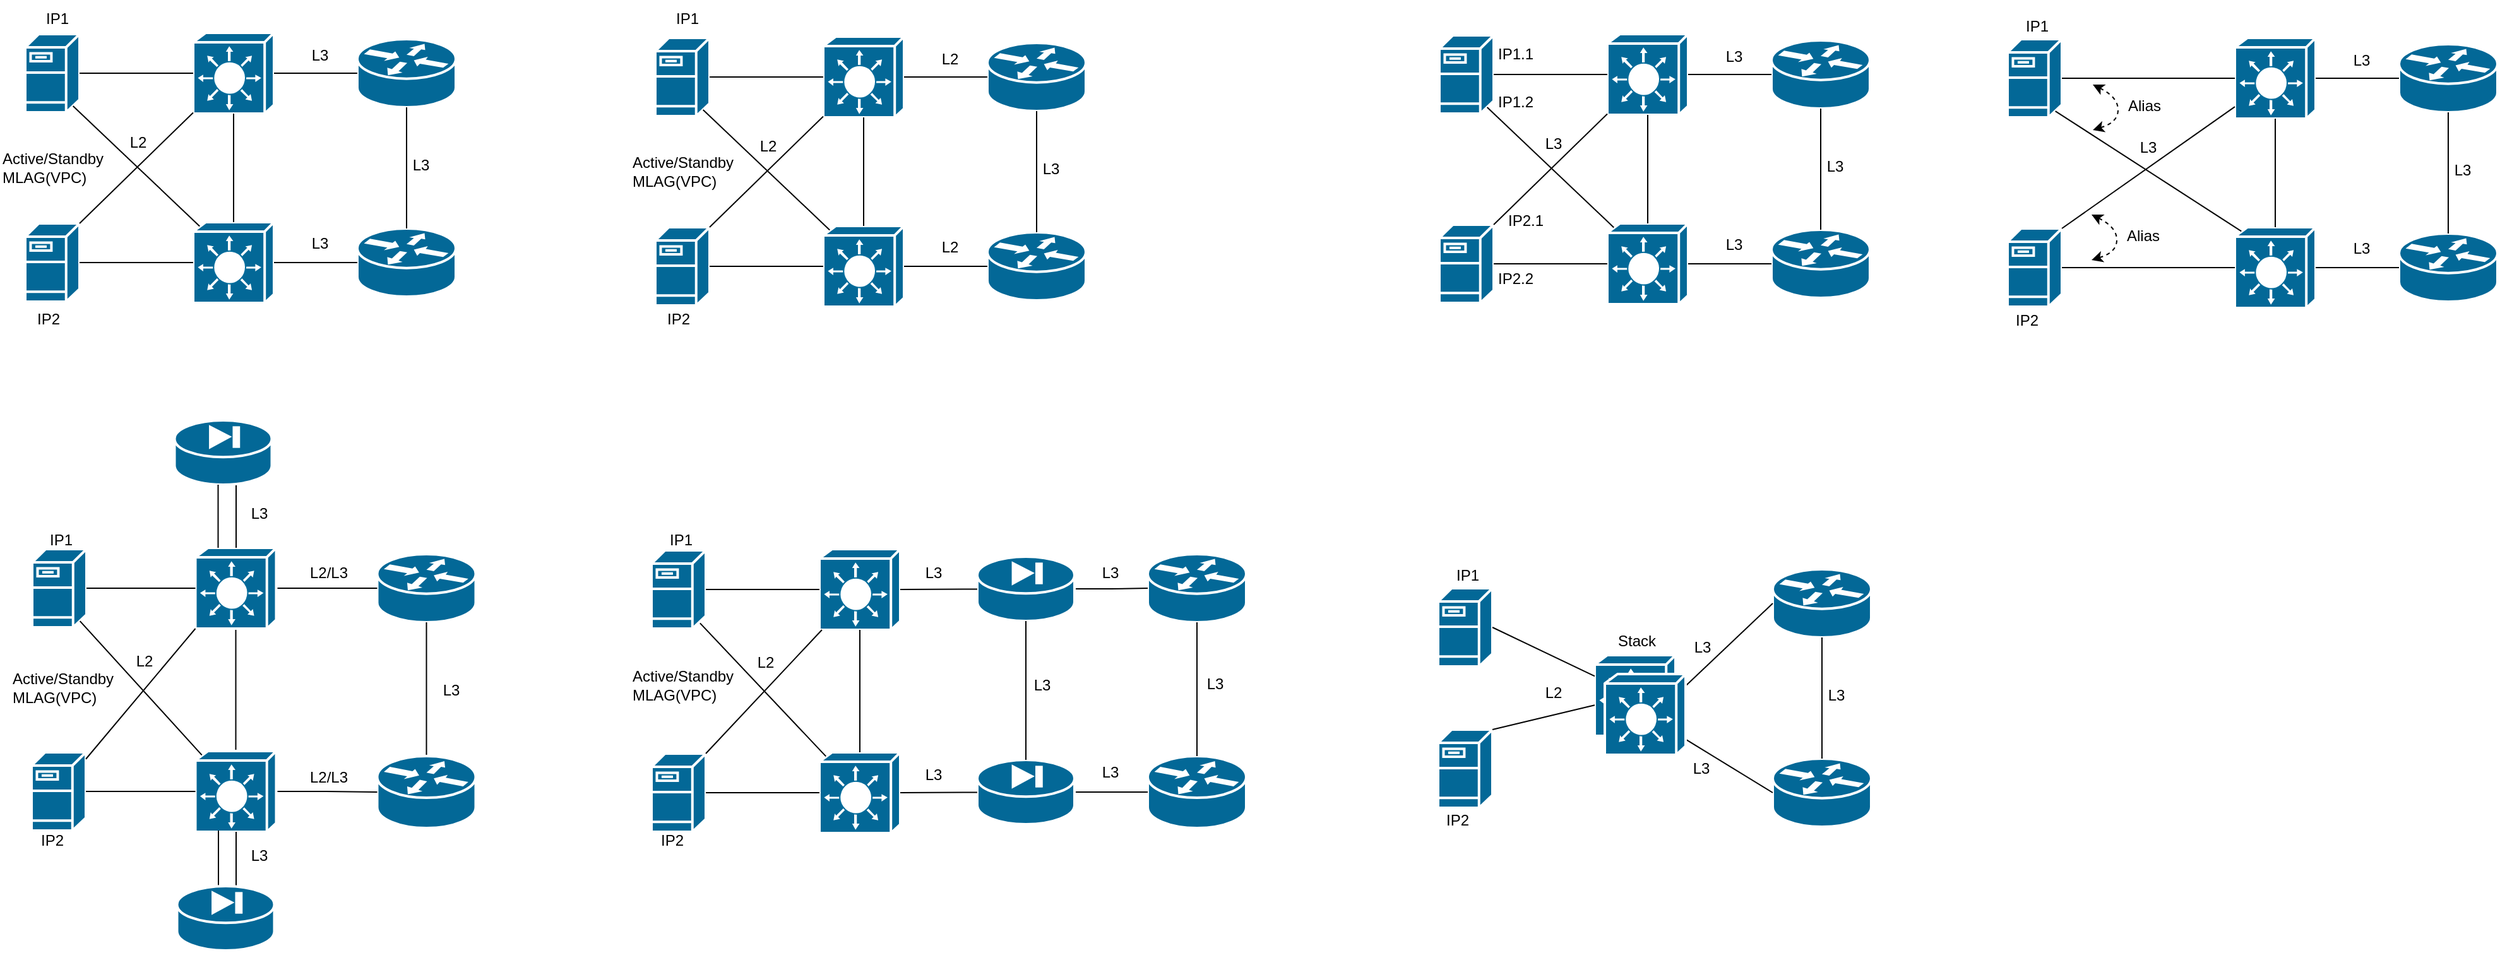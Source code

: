 <mxfile version="21.7.4" type="github" pages="2">
  <diagram name="L2" id="c37626ed-c26b-45fb-9056-f9ebc6bb27b6">
    <mxGraphModel dx="1056" dy="608" grid="1" gridSize="10" guides="1" tooltips="1" connect="1" arrows="1" fold="1" page="1" pageScale="1" pageWidth="1100" pageHeight="850" background="none" math="0" shadow="0">
      <root>
        <mxCell id="0" />
        <mxCell id="1" parent="0" />
        <mxCell id="50eyXMAdFKq9AuaouaL7-2" value="" style="shape=mxgraph.cisco.routers.router;sketch=0;html=1;pointerEvents=1;dashed=0;fillColor=#036897;strokeColor=#ffffff;strokeWidth=2;verticalLabelPosition=bottom;verticalAlign=top;align=center;outlineConnect=0;" parent="1" vertex="1">
          <mxGeometry x="343" y="71" width="78" height="54" as="geometry" />
        </mxCell>
        <mxCell id="50eyXMAdFKq9AuaouaL7-3" value="" style="shape=mxgraph.cisco.routers.router;sketch=0;html=1;pointerEvents=1;dashed=0;fillColor=#036897;strokeColor=#ffffff;strokeWidth=2;verticalLabelPosition=bottom;verticalAlign=top;align=center;outlineConnect=0;" parent="1" vertex="1">
          <mxGeometry x="343" y="221" width="78" height="54" as="geometry" />
        </mxCell>
        <mxCell id="50eyXMAdFKq9AuaouaL7-5" value="" style="endArrow=none;html=1;rounded=0;entryX=0.5;entryY=1;entryDx=0;entryDy=0;entryPerimeter=0;exitX=0.5;exitY=0;exitDx=0;exitDy=0;exitPerimeter=0;" parent="1" source="50eyXMAdFKq9AuaouaL7-3" target="50eyXMAdFKq9AuaouaL7-2" edge="1">
          <mxGeometry width="50" height="50" relative="1" as="geometry">
            <mxPoint x="483" y="321" as="sourcePoint" />
            <mxPoint x="533" y="271" as="targetPoint" />
          </mxGeometry>
        </mxCell>
        <mxCell id="50eyXMAdFKq9AuaouaL7-6" value="" style="shape=mxgraph.cisco.switches.layer_3_switch;sketch=0;html=1;pointerEvents=1;dashed=0;fillColor=#036897;strokeColor=#ffffff;strokeWidth=2;verticalLabelPosition=bottom;verticalAlign=top;align=center;outlineConnect=0;" parent="1" vertex="1">
          <mxGeometry x="213" y="66" width="64" height="64" as="geometry" />
        </mxCell>
        <mxCell id="50eyXMAdFKq9AuaouaL7-7" value="" style="shape=mxgraph.cisco.switches.layer_3_switch;sketch=0;html=1;pointerEvents=1;dashed=0;fillColor=#036897;strokeColor=#ffffff;strokeWidth=2;verticalLabelPosition=bottom;verticalAlign=top;align=center;outlineConnect=0;" parent="1" vertex="1">
          <mxGeometry x="213" y="216" width="64" height="64" as="geometry" />
        </mxCell>
        <mxCell id="50eyXMAdFKq9AuaouaL7-8" value="" style="endArrow=none;html=1;rounded=0;entryX=1;entryY=0.5;entryDx=0;entryDy=0;entryPerimeter=0;exitX=0;exitY=0.5;exitDx=0;exitDy=0;exitPerimeter=0;" parent="1" source="50eyXMAdFKq9AuaouaL7-2" target="50eyXMAdFKq9AuaouaL7-6" edge="1">
          <mxGeometry width="50" height="50" relative="1" as="geometry">
            <mxPoint x="513" y="291.5" as="sourcePoint" />
            <mxPoint x="563" y="241.5" as="targetPoint" />
          </mxGeometry>
        </mxCell>
        <mxCell id="50eyXMAdFKq9AuaouaL7-9" value="" style="endArrow=none;html=1;rounded=0;entryX=0;entryY=0.5;entryDx=0;entryDy=0;entryPerimeter=0;" parent="1" source="50eyXMAdFKq9AuaouaL7-7" target="50eyXMAdFKq9AuaouaL7-3" edge="1">
          <mxGeometry width="50" height="50" relative="1" as="geometry">
            <mxPoint x="313" y="311.5" as="sourcePoint" />
            <mxPoint x="363" y="261.5" as="targetPoint" />
          </mxGeometry>
        </mxCell>
        <mxCell id="50eyXMAdFKq9AuaouaL7-10" value="" style="endArrow=none;html=1;rounded=0;entryX=0.5;entryY=1;entryDx=0;entryDy=0;entryPerimeter=0;" parent="1" source="50eyXMAdFKq9AuaouaL7-7" target="50eyXMAdFKq9AuaouaL7-6" edge="1">
          <mxGeometry width="50" height="50" relative="1" as="geometry">
            <mxPoint x="513" y="291.5" as="sourcePoint" />
            <mxPoint x="563" y="241.5" as="targetPoint" />
          </mxGeometry>
        </mxCell>
        <mxCell id="50eyXMAdFKq9AuaouaL7-11" value="" style="shape=mxgraph.cisco.servers.fileserver;sketch=0;html=1;pointerEvents=1;dashed=0;fillColor=#036897;strokeColor=#ffffff;strokeWidth=2;verticalLabelPosition=bottom;verticalAlign=top;align=center;outlineConnect=0;" parent="1" vertex="1">
          <mxGeometry x="80" y="67" width="43" height="62" as="geometry" />
        </mxCell>
        <mxCell id="50eyXMAdFKq9AuaouaL7-12" value="" style="shape=mxgraph.cisco.servers.fileserver;sketch=0;html=1;pointerEvents=1;dashed=0;fillColor=#036897;strokeColor=#ffffff;strokeWidth=2;verticalLabelPosition=bottom;verticalAlign=top;align=center;outlineConnect=0;" parent="1" vertex="1">
          <mxGeometry x="80" y="217" width="43" height="62" as="geometry" />
        </mxCell>
        <mxCell id="50eyXMAdFKq9AuaouaL7-14" value="" style="endArrow=none;html=1;rounded=0;entryX=1;entryY=0.5;entryDx=0;entryDy=0;entryPerimeter=0;" parent="1" source="50eyXMAdFKq9AuaouaL7-6" target="50eyXMAdFKq9AuaouaL7-11" edge="1">
          <mxGeometry width="50" height="50" relative="1" as="geometry">
            <mxPoint x="503" y="277" as="sourcePoint" />
            <mxPoint x="553" y="227" as="targetPoint" />
          </mxGeometry>
        </mxCell>
        <mxCell id="50eyXMAdFKq9AuaouaL7-15" value="" style="endArrow=none;html=1;rounded=0;entryX=1;entryY=0.5;entryDx=0;entryDy=0;entryPerimeter=0;" parent="1" source="50eyXMAdFKq9AuaouaL7-7" target="50eyXMAdFKq9AuaouaL7-12" edge="1">
          <mxGeometry width="50" height="50" relative="1" as="geometry">
            <mxPoint x="503" y="277" as="sourcePoint" />
            <mxPoint x="553" y="227" as="targetPoint" />
          </mxGeometry>
        </mxCell>
        <mxCell id="50eyXMAdFKq9AuaouaL7-16" value="" style="endArrow=none;html=1;rounded=0;exitX=0.08;exitY=0.05;exitDx=0;exitDy=0;exitPerimeter=0;entryX=0.88;entryY=0.92;entryDx=0;entryDy=0;entryPerimeter=0;" parent="1" source="50eyXMAdFKq9AuaouaL7-7" target="50eyXMAdFKq9AuaouaL7-11" edge="1">
          <mxGeometry width="50" height="50" relative="1" as="geometry">
            <mxPoint x="583" y="237" as="sourcePoint" />
            <mxPoint x="633" y="187" as="targetPoint" />
          </mxGeometry>
        </mxCell>
        <mxCell id="50eyXMAdFKq9AuaouaL7-17" value="" style="endArrow=none;html=1;rounded=0;exitX=1;exitY=0;exitDx=0;exitDy=0;exitPerimeter=0;" parent="1" source="50eyXMAdFKq9AuaouaL7-12" target="50eyXMAdFKq9AuaouaL7-6" edge="1">
          <mxGeometry width="50" height="50" relative="1" as="geometry">
            <mxPoint x="583" y="237" as="sourcePoint" />
            <mxPoint x="633" y="187" as="targetPoint" />
          </mxGeometry>
        </mxCell>
        <mxCell id="50eyXMAdFKq9AuaouaL7-18" value="" style="shape=mxgraph.cisco.routers.router;sketch=0;html=1;pointerEvents=1;dashed=0;fillColor=#036897;strokeColor=#ffffff;strokeWidth=2;verticalLabelPosition=bottom;verticalAlign=top;align=center;outlineConnect=0;" parent="1" vertex="1">
          <mxGeometry x="969" y="479" width="78" height="54" as="geometry" />
        </mxCell>
        <mxCell id="50eyXMAdFKq9AuaouaL7-19" value="" style="shape=mxgraph.cisco.routers.router;sketch=0;html=1;pointerEvents=1;dashed=0;fillColor=#036897;strokeColor=#ffffff;strokeWidth=2;verticalLabelPosition=bottom;verticalAlign=top;align=center;outlineConnect=0;" parent="1" vertex="1">
          <mxGeometry x="969" y="639" width="78" height="57" as="geometry" />
        </mxCell>
        <mxCell id="50eyXMAdFKq9AuaouaL7-20" value="" style="endArrow=none;html=1;rounded=0;exitX=0.5;exitY=0;exitDx=0;exitDy=0;exitPerimeter=0;" parent="1" source="50eyXMAdFKq9AuaouaL7-19" target="50eyXMAdFKq9AuaouaL7-18" edge="1">
          <mxGeometry width="50" height="50" relative="1" as="geometry">
            <mxPoint x="1109" y="729" as="sourcePoint" />
            <mxPoint x="1159" y="679" as="targetPoint" />
          </mxGeometry>
        </mxCell>
        <mxCell id="50eyXMAdFKq9AuaouaL7-21" value="" style="shape=mxgraph.cisco.switches.layer_3_switch;sketch=0;html=1;pointerEvents=1;dashed=0;fillColor=#036897;strokeColor=#ffffff;strokeWidth=2;verticalLabelPosition=bottom;verticalAlign=top;align=center;outlineConnect=0;" parent="1" vertex="1">
          <mxGeometry x="709" y="475" width="64" height="64" as="geometry" />
        </mxCell>
        <mxCell id="50eyXMAdFKq9AuaouaL7-22" value="" style="shape=mxgraph.cisco.switches.layer_3_switch;sketch=0;html=1;pointerEvents=1;dashed=0;fillColor=#036897;strokeColor=#ffffff;strokeWidth=2;verticalLabelPosition=bottom;verticalAlign=top;align=center;outlineConnect=0;" parent="1" vertex="1">
          <mxGeometry x="709" y="636" width="64" height="64" as="geometry" />
        </mxCell>
        <mxCell id="50eyXMAdFKq9AuaouaL7-25" value="" style="endArrow=none;html=1;rounded=0;entryX=0.5;entryY=1;entryDx=0;entryDy=0;entryPerimeter=0;" parent="1" source="50eyXMAdFKq9AuaouaL7-22" target="50eyXMAdFKq9AuaouaL7-21" edge="1">
          <mxGeometry width="50" height="50" relative="1" as="geometry">
            <mxPoint x="1009" y="704.5" as="sourcePoint" />
            <mxPoint x="1059" y="654.5" as="targetPoint" />
          </mxGeometry>
        </mxCell>
        <mxCell id="50eyXMAdFKq9AuaouaL7-116" style="rounded=0;orthogonalLoop=1;jettySize=auto;html=1;exitX=0.88;exitY=0.92;exitDx=0;exitDy=0;exitPerimeter=0;entryX=0.08;entryY=0.05;entryDx=0;entryDy=0;entryPerimeter=0;endArrow=none;endFill=0;" parent="1" source="50eyXMAdFKq9AuaouaL7-26" target="50eyXMAdFKq9AuaouaL7-22" edge="1">
          <mxGeometry relative="1" as="geometry" />
        </mxCell>
        <mxCell id="50eyXMAdFKq9AuaouaL7-26" value="" style="shape=mxgraph.cisco.servers.fileserver;sketch=0;html=1;pointerEvents=1;dashed=0;fillColor=#036897;strokeColor=#ffffff;strokeWidth=2;verticalLabelPosition=bottom;verticalAlign=top;align=center;outlineConnect=0;" parent="1" vertex="1">
          <mxGeometry x="576" y="476" width="43" height="62" as="geometry" />
        </mxCell>
        <mxCell id="50eyXMAdFKq9AuaouaL7-27" value="" style="shape=mxgraph.cisco.servers.fileserver;sketch=0;html=1;pointerEvents=1;dashed=0;fillColor=#036897;strokeColor=#ffffff;strokeWidth=2;verticalLabelPosition=bottom;verticalAlign=top;align=center;outlineConnect=0;" parent="1" vertex="1">
          <mxGeometry x="576" y="637" width="43" height="62" as="geometry" />
        </mxCell>
        <mxCell id="50eyXMAdFKq9AuaouaL7-28" value="" style="endArrow=none;html=1;rounded=0;entryX=1;entryY=0.5;entryDx=0;entryDy=0;entryPerimeter=0;" parent="1" source="50eyXMAdFKq9AuaouaL7-21" target="50eyXMAdFKq9AuaouaL7-26" edge="1">
          <mxGeometry width="50" height="50" relative="1" as="geometry">
            <mxPoint x="999" y="690" as="sourcePoint" />
            <mxPoint x="1049" y="640" as="targetPoint" />
          </mxGeometry>
        </mxCell>
        <mxCell id="50eyXMAdFKq9AuaouaL7-29" value="" style="endArrow=none;html=1;rounded=0;entryX=1;entryY=0.5;entryDx=0;entryDy=0;entryPerimeter=0;" parent="1" source="50eyXMAdFKq9AuaouaL7-22" target="50eyXMAdFKq9AuaouaL7-27" edge="1">
          <mxGeometry width="50" height="50" relative="1" as="geometry">
            <mxPoint x="999" y="690" as="sourcePoint" />
            <mxPoint x="1049" y="640" as="targetPoint" />
          </mxGeometry>
        </mxCell>
        <mxCell id="50eyXMAdFKq9AuaouaL7-31" value="" style="endArrow=none;html=1;rounded=0;exitX=1;exitY=0;exitDx=0;exitDy=0;exitPerimeter=0;" parent="1" source="50eyXMAdFKq9AuaouaL7-27" target="50eyXMAdFKq9AuaouaL7-21" edge="1">
          <mxGeometry width="50" height="50" relative="1" as="geometry">
            <mxPoint x="1079" y="650" as="sourcePoint" />
            <mxPoint x="1129" y="600" as="targetPoint" />
          </mxGeometry>
        </mxCell>
        <mxCell id="50eyXMAdFKq9AuaouaL7-43" style="edgeStyle=orthogonalEdgeStyle;rounded=0;orthogonalLoop=1;jettySize=auto;html=1;exitX=1;exitY=0.5;exitDx=0;exitDy=0;exitPerimeter=0;endArrow=none;endFill=0;" parent="1" source="50eyXMAdFKq9AuaouaL7-33" target="50eyXMAdFKq9AuaouaL7-19" edge="1">
          <mxGeometry relative="1" as="geometry" />
        </mxCell>
        <mxCell id="50eyXMAdFKq9AuaouaL7-33" value="" style="shape=mxgraph.cisco.security.pix_firewall;sketch=0;html=1;pointerEvents=1;dashed=0;fillColor=#036897;strokeColor=#ffffff;strokeWidth=2;verticalLabelPosition=bottom;verticalAlign=top;align=center;outlineConnect=0;" parent="1" vertex="1">
          <mxGeometry x="834" y="642" width="77" height="51" as="geometry" />
        </mxCell>
        <mxCell id="50eyXMAdFKq9AuaouaL7-42" style="edgeStyle=orthogonalEdgeStyle;rounded=0;orthogonalLoop=1;jettySize=auto;html=1;exitX=1;exitY=0.5;exitDx=0;exitDy=0;exitPerimeter=0;endArrow=none;endFill=0;" parent="1" source="50eyXMAdFKq9AuaouaL7-35" target="50eyXMAdFKq9AuaouaL7-18" edge="1">
          <mxGeometry relative="1" as="geometry" />
        </mxCell>
        <mxCell id="50eyXMAdFKq9AuaouaL7-35" value="" style="shape=mxgraph.cisco.security.pix_firewall;sketch=0;html=1;pointerEvents=1;dashed=0;fillColor=#036897;strokeColor=#ffffff;strokeWidth=2;verticalLabelPosition=bottom;verticalAlign=top;align=center;outlineConnect=0;" parent="1" vertex="1">
          <mxGeometry x="834" y="481" width="77" height="51" as="geometry" />
        </mxCell>
        <mxCell id="50eyXMAdFKq9AuaouaL7-38" value="" style="endArrow=none;html=1;rounded=0;entryX=1;entryY=0.5;entryDx=0;entryDy=0;entryPerimeter=0;" parent="1" source="50eyXMAdFKq9AuaouaL7-35" target="50eyXMAdFKq9AuaouaL7-21" edge="1">
          <mxGeometry width="50" height="50" relative="1" as="geometry">
            <mxPoint x="849" y="659" as="sourcePoint" />
            <mxPoint x="789" y="519" as="targetPoint" />
          </mxGeometry>
        </mxCell>
        <mxCell id="50eyXMAdFKq9AuaouaL7-39" value="" style="endArrow=none;html=1;rounded=0;exitX=1;exitY=0.5;exitDx=0;exitDy=0;exitPerimeter=0;" parent="1" source="50eyXMAdFKq9AuaouaL7-22" target="50eyXMAdFKq9AuaouaL7-33" edge="1">
          <mxGeometry width="50" height="50" relative="1" as="geometry">
            <mxPoint x="819" y="599" as="sourcePoint" />
            <mxPoint x="869" y="549" as="targetPoint" />
          </mxGeometry>
        </mxCell>
        <mxCell id="50eyXMAdFKq9AuaouaL7-41" value="" style="endArrow=none;html=1;rounded=0;entryX=0.5;entryY=1;entryDx=0;entryDy=0;entryPerimeter=0;exitX=0.5;exitY=0;exitDx=0;exitDy=0;exitPerimeter=0;" parent="1" source="50eyXMAdFKq9AuaouaL7-33" target="50eyXMAdFKq9AuaouaL7-35" edge="1">
          <mxGeometry width="50" height="50" relative="1" as="geometry">
            <mxPoint x="814" y="599" as="sourcePoint" />
            <mxPoint x="864" y="549" as="targetPoint" />
          </mxGeometry>
        </mxCell>
        <mxCell id="50eyXMAdFKq9AuaouaL7-45" value="L3" style="text;html=1;align=center;verticalAlign=middle;resizable=0;points=[];autosize=1;strokeColor=none;fillColor=none;" parent="1" vertex="1">
          <mxGeometry x="293" y="69" width="40" height="30" as="geometry" />
        </mxCell>
        <mxCell id="50eyXMAdFKq9AuaouaL7-46" value="L3" style="text;html=1;align=center;verticalAlign=middle;resizable=0;points=[];autosize=1;strokeColor=none;fillColor=none;" parent="1" vertex="1">
          <mxGeometry x="293" y="218" width="40" height="30" as="geometry" />
        </mxCell>
        <mxCell id="50eyXMAdFKq9AuaouaL7-47" value="L3" style="text;html=1;align=center;verticalAlign=middle;resizable=0;points=[];autosize=1;strokeColor=none;fillColor=none;" parent="1" vertex="1">
          <mxGeometry x="373" y="156" width="40" height="30" as="geometry" />
        </mxCell>
        <mxCell id="50eyXMAdFKq9AuaouaL7-51" value="L2" style="text;html=1;align=center;verticalAlign=middle;resizable=0;points=[];autosize=1;strokeColor=none;fillColor=none;" parent="1" vertex="1">
          <mxGeometry x="149" y="138" width="40" height="30" as="geometry" />
        </mxCell>
        <mxCell id="50eyXMAdFKq9AuaouaL7-52" value="L3" style="text;html=1;align=center;verticalAlign=middle;resizable=0;points=[];autosize=1;strokeColor=none;fillColor=none;" parent="1" vertex="1">
          <mxGeometry x="1002" y="567" width="40" height="30" as="geometry" />
        </mxCell>
        <mxCell id="50eyXMAdFKq9AuaouaL7-53" value="L3" style="text;html=1;align=center;verticalAlign=middle;resizable=0;points=[];autosize=1;strokeColor=none;fillColor=none;" parent="1" vertex="1">
          <mxGeometry x="919" y="479" width="40" height="30" as="geometry" />
        </mxCell>
        <mxCell id="50eyXMAdFKq9AuaouaL7-54" value="L3" style="text;html=1;align=center;verticalAlign=middle;resizable=0;points=[];autosize=1;strokeColor=none;fillColor=none;" parent="1" vertex="1">
          <mxGeometry x="919" y="637" width="40" height="30" as="geometry" />
        </mxCell>
        <mxCell id="50eyXMAdFKq9AuaouaL7-55" value="L3" style="text;html=1;align=center;verticalAlign=middle;resizable=0;points=[];autosize=1;strokeColor=none;fillColor=none;" parent="1" vertex="1">
          <mxGeometry x="779" y="479" width="40" height="30" as="geometry" />
        </mxCell>
        <mxCell id="50eyXMAdFKq9AuaouaL7-56" value="L3" style="text;html=1;align=center;verticalAlign=middle;resizable=0;points=[];autosize=1;strokeColor=none;fillColor=none;" parent="1" vertex="1">
          <mxGeometry x="779" y="639" width="40" height="30" as="geometry" />
        </mxCell>
        <mxCell id="50eyXMAdFKq9AuaouaL7-60" value="L2" style="text;html=1;align=center;verticalAlign=middle;resizable=0;points=[];autosize=1;strokeColor=none;fillColor=none;" parent="1" vertex="1">
          <mxGeometry x="646" y="550" width="40" height="30" as="geometry" />
        </mxCell>
        <mxCell id="50eyXMAdFKq9AuaouaL7-61" value="" style="shape=mxgraph.cisco.routers.router;sketch=0;html=1;pointerEvents=1;dashed=0;fillColor=#036897;strokeColor=#ffffff;strokeWidth=2;verticalLabelPosition=bottom;verticalAlign=top;align=center;outlineConnect=0;" parent="1" vertex="1">
          <mxGeometry x="358.75" y="479" width="78" height="54" as="geometry" />
        </mxCell>
        <mxCell id="50eyXMAdFKq9AuaouaL7-93" style="edgeStyle=orthogonalEdgeStyle;rounded=0;orthogonalLoop=1;jettySize=auto;html=1;exitX=0.5;exitY=0;exitDx=0;exitDy=0;exitPerimeter=0;endArrow=none;endFill=0;" parent="1" source="50eyXMAdFKq9AuaouaL7-62" target="50eyXMAdFKq9AuaouaL7-61" edge="1">
          <mxGeometry relative="1" as="geometry" />
        </mxCell>
        <mxCell id="50eyXMAdFKq9AuaouaL7-62" value="" style="shape=mxgraph.cisco.routers.router;sketch=0;html=1;pointerEvents=1;dashed=0;fillColor=#036897;strokeColor=#ffffff;strokeWidth=2;verticalLabelPosition=bottom;verticalAlign=top;align=center;outlineConnect=0;" parent="1" vertex="1">
          <mxGeometry x="358.75" y="639" width="78" height="57" as="geometry" />
        </mxCell>
        <mxCell id="50eyXMAdFKq9AuaouaL7-91" style="edgeStyle=orthogonalEdgeStyle;rounded=0;orthogonalLoop=1;jettySize=auto;html=1;exitX=1;exitY=0.5;exitDx=0;exitDy=0;exitPerimeter=0;endArrow=none;endFill=0;" parent="1" source="50eyXMAdFKq9AuaouaL7-64" target="50eyXMAdFKq9AuaouaL7-61" edge="1">
          <mxGeometry relative="1" as="geometry" />
        </mxCell>
        <mxCell id="50eyXMAdFKq9AuaouaL7-94" style="edgeStyle=orthogonalEdgeStyle;rounded=0;orthogonalLoop=1;jettySize=auto;html=1;exitX=0.5;exitY=1;exitDx=0;exitDy=0;exitPerimeter=0;endArrow=none;endFill=0;" parent="1" source="50eyXMAdFKq9AuaouaL7-64" target="50eyXMAdFKq9AuaouaL7-65" edge="1">
          <mxGeometry relative="1" as="geometry" />
        </mxCell>
        <mxCell id="50eyXMAdFKq9AuaouaL7-64" value="" style="shape=mxgraph.cisco.switches.layer_3_switch;sketch=0;html=1;pointerEvents=1;dashed=0;fillColor=#036897;strokeColor=#ffffff;strokeWidth=2;verticalLabelPosition=bottom;verticalAlign=top;align=center;outlineConnect=0;" parent="1" vertex="1">
          <mxGeometry x="214.75" y="474" width="64" height="64" as="geometry" />
        </mxCell>
        <mxCell id="50eyXMAdFKq9AuaouaL7-92" style="edgeStyle=orthogonalEdgeStyle;rounded=0;orthogonalLoop=1;jettySize=auto;html=1;exitX=1;exitY=0.5;exitDx=0;exitDy=0;exitPerimeter=0;entryX=0;entryY=0.5;entryDx=0;entryDy=0;entryPerimeter=0;endArrow=none;endFill=0;" parent="1" source="50eyXMAdFKq9AuaouaL7-65" target="50eyXMAdFKq9AuaouaL7-62" edge="1">
          <mxGeometry relative="1" as="geometry" />
        </mxCell>
        <mxCell id="50eyXMAdFKq9AuaouaL7-65" value="" style="shape=mxgraph.cisco.switches.layer_3_switch;sketch=0;html=1;pointerEvents=1;dashed=0;fillColor=#036897;strokeColor=#ffffff;strokeWidth=2;verticalLabelPosition=bottom;verticalAlign=top;align=center;outlineConnect=0;" parent="1" vertex="1">
          <mxGeometry x="214.75" y="635" width="64" height="64" as="geometry" />
        </mxCell>
        <mxCell id="50eyXMAdFKq9AuaouaL7-67" value="" style="shape=mxgraph.cisco.servers.fileserver;sketch=0;html=1;pointerEvents=1;dashed=0;fillColor=#036897;strokeColor=#ffffff;strokeWidth=2;verticalLabelPosition=bottom;verticalAlign=top;align=center;outlineConnect=0;" parent="1" vertex="1">
          <mxGeometry x="85.5" y="475" width="43" height="62" as="geometry" />
        </mxCell>
        <mxCell id="50eyXMAdFKq9AuaouaL7-68" value="" style="shape=mxgraph.cisco.servers.fileserver;sketch=0;html=1;pointerEvents=1;dashed=0;fillColor=#036897;strokeColor=#ffffff;strokeWidth=2;verticalLabelPosition=bottom;verticalAlign=top;align=center;outlineConnect=0;" parent="1" vertex="1">
          <mxGeometry x="85" y="636" width="43" height="62" as="geometry" />
        </mxCell>
        <mxCell id="50eyXMAdFKq9AuaouaL7-95" style="edgeStyle=orthogonalEdgeStyle;rounded=0;orthogonalLoop=1;jettySize=auto;html=1;exitX=0.5;exitY=0;exitDx=0;exitDy=0;exitPerimeter=0;endArrow=none;endFill=0;" parent="1" source="50eyXMAdFKq9AuaouaL7-74" target="50eyXMAdFKq9AuaouaL7-65" edge="1">
          <mxGeometry relative="1" as="geometry">
            <Array as="points">
              <mxPoint x="247" y="742" />
            </Array>
          </mxGeometry>
        </mxCell>
        <mxCell id="50eyXMAdFKq9AuaouaL7-100" style="edgeStyle=orthogonalEdgeStyle;rounded=0;orthogonalLoop=1;jettySize=auto;html=1;endArrow=none;endFill=0;" parent="1" source="50eyXMAdFKq9AuaouaL7-76" target="50eyXMAdFKq9AuaouaL7-64" edge="1">
          <mxGeometry relative="1" as="geometry">
            <Array as="points">
              <mxPoint x="247" y="440" />
              <mxPoint x="247" y="440" />
            </Array>
          </mxGeometry>
        </mxCell>
        <mxCell id="50eyXMAdFKq9AuaouaL7-76" value="" style="shape=mxgraph.cisco.security.pix_firewall;sketch=0;html=1;pointerEvents=1;dashed=0;fillColor=#036897;strokeColor=#ffffff;strokeWidth=2;verticalLabelPosition=bottom;verticalAlign=top;align=center;outlineConnect=0;" parent="1" vertex="1">
          <mxGeometry x="198.25" y="373" width="77" height="51" as="geometry" />
        </mxCell>
        <mxCell id="50eyXMAdFKq9AuaouaL7-101" value="" style="endArrow=none;html=1;rounded=0;entryX=1;entryY=0.5;entryDx=0;entryDy=0;entryPerimeter=0;exitX=0;exitY=0.5;exitDx=0;exitDy=0;exitPerimeter=0;" parent="1" source="50eyXMAdFKq9AuaouaL7-64" target="50eyXMAdFKq9AuaouaL7-67" edge="1">
          <mxGeometry width="50" height="50" relative="1" as="geometry">
            <mxPoint x="-13" y="672" as="sourcePoint" />
            <mxPoint x="37" y="622" as="targetPoint" />
          </mxGeometry>
        </mxCell>
        <mxCell id="50eyXMAdFKq9AuaouaL7-102" value="" style="endArrow=none;html=1;rounded=0;entryX=0.88;entryY=0.92;entryDx=0;entryDy=0;entryPerimeter=0;exitX=0.08;exitY=0.05;exitDx=0;exitDy=0;exitPerimeter=0;" parent="1" source="50eyXMAdFKq9AuaouaL7-65" target="50eyXMAdFKq9AuaouaL7-67" edge="1">
          <mxGeometry width="50" height="50" relative="1" as="geometry">
            <mxPoint x="-13" y="672" as="sourcePoint" />
            <mxPoint x="37" y="622" as="targetPoint" />
          </mxGeometry>
        </mxCell>
        <mxCell id="50eyXMAdFKq9AuaouaL7-103" value="" style="endArrow=none;html=1;rounded=0;entryX=0;entryY=1;entryDx=0;entryDy=0;entryPerimeter=0;" parent="1" source="50eyXMAdFKq9AuaouaL7-68" target="50eyXMAdFKq9AuaouaL7-64" edge="1">
          <mxGeometry width="50" height="50" relative="1" as="geometry">
            <mxPoint x="-13" y="672" as="sourcePoint" />
            <mxPoint x="37" y="622" as="targetPoint" />
          </mxGeometry>
        </mxCell>
        <mxCell id="50eyXMAdFKq9AuaouaL7-104" value="" style="endArrow=none;html=1;rounded=0;exitX=1;exitY=0.5;exitDx=0;exitDy=0;exitPerimeter=0;" parent="1" source="50eyXMAdFKq9AuaouaL7-68" target="50eyXMAdFKq9AuaouaL7-65" edge="1">
          <mxGeometry width="50" height="50" relative="1" as="geometry">
            <mxPoint x="-13" y="672" as="sourcePoint" />
            <mxPoint x="37" y="622" as="targetPoint" />
          </mxGeometry>
        </mxCell>
        <mxCell id="50eyXMAdFKq9AuaouaL7-105" value="L3" style="text;html=1;align=center;verticalAlign=middle;resizable=0;points=[];autosize=1;strokeColor=none;fillColor=none;" parent="1" vertex="1">
          <mxGeometry x="396.75" y="572" width="40" height="30" as="geometry" />
        </mxCell>
        <mxCell id="50eyXMAdFKq9AuaouaL7-106" value="L2/L3" style="text;html=1;align=center;verticalAlign=middle;resizable=0;points=[];autosize=1;strokeColor=none;fillColor=none;" parent="1" vertex="1">
          <mxGeometry x="295" y="479" width="50" height="30" as="geometry" />
        </mxCell>
        <mxCell id="50eyXMAdFKq9AuaouaL7-108" value="L2" style="text;html=1;align=center;verticalAlign=middle;resizable=0;points=[];autosize=1;strokeColor=none;fillColor=none;" parent="1" vertex="1">
          <mxGeometry x="154" y="549" width="40" height="30" as="geometry" />
        </mxCell>
        <mxCell id="50eyXMAdFKq9AuaouaL7-109" value="L3" style="text;html=1;align=center;verticalAlign=middle;resizable=0;points=[];autosize=1;strokeColor=none;fillColor=none;" parent="1" vertex="1">
          <mxGeometry x="245.25" y="432" width="40" height="30" as="geometry" />
        </mxCell>
        <mxCell id="50eyXMAdFKq9AuaouaL7-111" value="L3" style="text;html=1;align=center;verticalAlign=middle;resizable=0;points=[];autosize=1;strokeColor=none;fillColor=none;" parent="1" vertex="1">
          <mxGeometry x="245.25" y="703" width="40" height="30" as="geometry" />
        </mxCell>
        <mxCell id="50eyXMAdFKq9AuaouaL7-117" value="" style="endArrow=none;html=1;rounded=0;" parent="1" edge="1">
          <mxGeometry width="50" height="50" relative="1" as="geometry">
            <mxPoint x="232.75" y="474" as="sourcePoint" />
            <mxPoint x="232.75" y="424" as="targetPoint" />
          </mxGeometry>
        </mxCell>
        <mxCell id="50eyXMAdFKq9AuaouaL7-118" value="" style="endArrow=none;html=1;rounded=0;" parent="1" edge="1">
          <mxGeometry width="50" height="50" relative="1" as="geometry">
            <mxPoint x="233" y="748" as="sourcePoint" />
            <mxPoint x="233" y="698" as="targetPoint" />
          </mxGeometry>
        </mxCell>
        <mxCell id="50eyXMAdFKq9AuaouaL7-74" value="" style="shape=mxgraph.cisco.security.pix_firewall;sketch=0;html=1;pointerEvents=1;dashed=0;fillColor=#036897;strokeColor=#ffffff;strokeWidth=2;verticalLabelPosition=bottom;verticalAlign=top;align=center;outlineConnect=0;" parent="1" vertex="1">
          <mxGeometry x="200.25" y="742" width="77" height="51" as="geometry" />
        </mxCell>
        <mxCell id="w8u5icsETcRtnx7S4hsD-54" value="&lt;div&gt;Active/Standby&lt;/div&gt;&lt;div&gt;MLAG(VPC)&lt;br&gt;&lt;/div&gt;" style="text;html=1;strokeColor=none;fillColor=none;align=left;verticalAlign=middle;whiteSpace=wrap;rounded=0;" parent="1" vertex="1">
          <mxGeometry x="60" y="158" width="60" height="30" as="geometry" />
        </mxCell>
        <mxCell id="w8u5icsETcRtnx7S4hsD-57" value="" style="shape=mxgraph.cisco.routers.router;sketch=0;html=1;pointerEvents=1;dashed=0;fillColor=#036897;strokeColor=#ffffff;strokeWidth=2;verticalLabelPosition=bottom;verticalAlign=top;align=center;outlineConnect=0;" parent="1" vertex="1">
          <mxGeometry x="1463" y="72" width="78" height="54" as="geometry" />
        </mxCell>
        <mxCell id="w8u5icsETcRtnx7S4hsD-58" value="" style="shape=mxgraph.cisco.routers.router;sketch=0;html=1;pointerEvents=1;dashed=0;fillColor=#036897;strokeColor=#ffffff;strokeWidth=2;verticalLabelPosition=bottom;verticalAlign=top;align=center;outlineConnect=0;" parent="1" vertex="1">
          <mxGeometry x="1463" y="222" width="78" height="54" as="geometry" />
        </mxCell>
        <mxCell id="w8u5icsETcRtnx7S4hsD-59" value="" style="endArrow=none;html=1;rounded=0;entryX=0.5;entryY=1;entryDx=0;entryDy=0;entryPerimeter=0;exitX=0.5;exitY=0;exitDx=0;exitDy=0;exitPerimeter=0;" parent="1" source="w8u5icsETcRtnx7S4hsD-58" target="w8u5icsETcRtnx7S4hsD-57" edge="1">
          <mxGeometry width="50" height="50" relative="1" as="geometry">
            <mxPoint x="1603" y="322" as="sourcePoint" />
            <mxPoint x="1653" y="272" as="targetPoint" />
          </mxGeometry>
        </mxCell>
        <mxCell id="w8u5icsETcRtnx7S4hsD-60" value="" style="shape=mxgraph.cisco.switches.layer_3_switch;sketch=0;html=1;pointerEvents=1;dashed=0;fillColor=#036897;strokeColor=#ffffff;strokeWidth=2;verticalLabelPosition=bottom;verticalAlign=top;align=center;outlineConnect=0;" parent="1" vertex="1">
          <mxGeometry x="1333" y="67" width="64" height="64" as="geometry" />
        </mxCell>
        <mxCell id="w8u5icsETcRtnx7S4hsD-61" value="" style="shape=mxgraph.cisco.switches.layer_3_switch;sketch=0;html=1;pointerEvents=1;dashed=0;fillColor=#036897;strokeColor=#ffffff;strokeWidth=2;verticalLabelPosition=bottom;verticalAlign=top;align=center;outlineConnect=0;" parent="1" vertex="1">
          <mxGeometry x="1333" y="217" width="64" height="64" as="geometry" />
        </mxCell>
        <mxCell id="w8u5icsETcRtnx7S4hsD-62" value="" style="endArrow=none;html=1;rounded=0;entryX=1;entryY=0.5;entryDx=0;entryDy=0;entryPerimeter=0;exitX=0;exitY=0.5;exitDx=0;exitDy=0;exitPerimeter=0;" parent="1" source="w8u5icsETcRtnx7S4hsD-57" target="w8u5icsETcRtnx7S4hsD-60" edge="1">
          <mxGeometry width="50" height="50" relative="1" as="geometry">
            <mxPoint x="1633" y="292.5" as="sourcePoint" />
            <mxPoint x="1683" y="242.5" as="targetPoint" />
          </mxGeometry>
        </mxCell>
        <mxCell id="w8u5icsETcRtnx7S4hsD-63" value="" style="endArrow=none;html=1;rounded=0;entryX=0;entryY=0.5;entryDx=0;entryDy=0;entryPerimeter=0;" parent="1" source="w8u5icsETcRtnx7S4hsD-61" target="w8u5icsETcRtnx7S4hsD-58" edge="1">
          <mxGeometry width="50" height="50" relative="1" as="geometry">
            <mxPoint x="1433" y="312.5" as="sourcePoint" />
            <mxPoint x="1483" y="262.5" as="targetPoint" />
          </mxGeometry>
        </mxCell>
        <mxCell id="w8u5icsETcRtnx7S4hsD-64" value="" style="endArrow=none;html=1;rounded=0;entryX=0.5;entryY=1;entryDx=0;entryDy=0;entryPerimeter=0;" parent="1" source="w8u5icsETcRtnx7S4hsD-61" target="w8u5icsETcRtnx7S4hsD-60" edge="1">
          <mxGeometry width="50" height="50" relative="1" as="geometry">
            <mxPoint x="1633" y="292.5" as="sourcePoint" />
            <mxPoint x="1683" y="242.5" as="targetPoint" />
          </mxGeometry>
        </mxCell>
        <mxCell id="w8u5icsETcRtnx7S4hsD-65" value="" style="shape=mxgraph.cisco.servers.fileserver;sketch=0;html=1;pointerEvents=1;dashed=0;fillColor=#036897;strokeColor=#ffffff;strokeWidth=2;verticalLabelPosition=bottom;verticalAlign=top;align=center;outlineConnect=0;" parent="1" vertex="1">
          <mxGeometry x="1200" y="68" width="43" height="62" as="geometry" />
        </mxCell>
        <mxCell id="w8u5icsETcRtnx7S4hsD-66" value="" style="shape=mxgraph.cisco.servers.fileserver;sketch=0;html=1;pointerEvents=1;dashed=0;fillColor=#036897;strokeColor=#ffffff;strokeWidth=2;verticalLabelPosition=bottom;verticalAlign=top;align=center;outlineConnect=0;" parent="1" vertex="1">
          <mxGeometry x="1200" y="218" width="43" height="62" as="geometry" />
        </mxCell>
        <mxCell id="w8u5icsETcRtnx7S4hsD-67" value="" style="endArrow=none;html=1;rounded=0;entryX=1;entryY=0.5;entryDx=0;entryDy=0;entryPerimeter=0;" parent="1" source="w8u5icsETcRtnx7S4hsD-60" target="w8u5icsETcRtnx7S4hsD-65" edge="1">
          <mxGeometry width="50" height="50" relative="1" as="geometry">
            <mxPoint x="1623" y="278" as="sourcePoint" />
            <mxPoint x="1673" y="228" as="targetPoint" />
          </mxGeometry>
        </mxCell>
        <mxCell id="w8u5icsETcRtnx7S4hsD-68" value="" style="endArrow=none;html=1;rounded=0;entryX=1;entryY=0.5;entryDx=0;entryDy=0;entryPerimeter=0;" parent="1" source="w8u5icsETcRtnx7S4hsD-61" target="w8u5icsETcRtnx7S4hsD-66" edge="1">
          <mxGeometry width="50" height="50" relative="1" as="geometry">
            <mxPoint x="1623" y="278" as="sourcePoint" />
            <mxPoint x="1673" y="228" as="targetPoint" />
          </mxGeometry>
        </mxCell>
        <mxCell id="w8u5icsETcRtnx7S4hsD-69" value="" style="endArrow=none;html=1;rounded=0;exitX=0.08;exitY=0.05;exitDx=0;exitDy=0;exitPerimeter=0;entryX=0.88;entryY=0.92;entryDx=0;entryDy=0;entryPerimeter=0;" parent="1" source="w8u5icsETcRtnx7S4hsD-61" target="w8u5icsETcRtnx7S4hsD-65" edge="1">
          <mxGeometry width="50" height="50" relative="1" as="geometry">
            <mxPoint x="1703" y="238" as="sourcePoint" />
            <mxPoint x="1753" y="188" as="targetPoint" />
          </mxGeometry>
        </mxCell>
        <mxCell id="w8u5icsETcRtnx7S4hsD-70" value="" style="endArrow=none;html=1;rounded=0;exitX=1;exitY=0;exitDx=0;exitDy=0;exitPerimeter=0;" parent="1" source="w8u5icsETcRtnx7S4hsD-66" target="w8u5icsETcRtnx7S4hsD-60" edge="1">
          <mxGeometry width="50" height="50" relative="1" as="geometry">
            <mxPoint x="1703" y="238" as="sourcePoint" />
            <mxPoint x="1753" y="188" as="targetPoint" />
          </mxGeometry>
        </mxCell>
        <mxCell id="w8u5icsETcRtnx7S4hsD-71" value="L3" style="text;html=1;align=center;verticalAlign=middle;resizable=0;points=[];autosize=1;strokeColor=none;fillColor=none;" parent="1" vertex="1">
          <mxGeometry x="1413" y="70" width="40" height="30" as="geometry" />
        </mxCell>
        <mxCell id="w8u5icsETcRtnx7S4hsD-72" value="L3" style="text;html=1;align=center;verticalAlign=middle;resizable=0;points=[];autosize=1;strokeColor=none;fillColor=none;" parent="1" vertex="1">
          <mxGeometry x="1413" y="219" width="40" height="30" as="geometry" />
        </mxCell>
        <mxCell id="w8u5icsETcRtnx7S4hsD-73" value="L3" style="text;html=1;align=center;verticalAlign=middle;resizable=0;points=[];autosize=1;strokeColor=none;fillColor=none;" parent="1" vertex="1">
          <mxGeometry x="1493" y="157" width="40" height="30" as="geometry" />
        </mxCell>
        <mxCell id="w8u5icsETcRtnx7S4hsD-76" value="L3" style="text;html=1;align=center;verticalAlign=middle;resizable=0;points=[];autosize=1;strokeColor=none;fillColor=none;" parent="1" vertex="1">
          <mxGeometry x="1270" y="139" width="40" height="30" as="geometry" />
        </mxCell>
        <mxCell id="toKec3oVLZVcTKVoejg7-1" value="&lt;div&gt;Active/Standby&lt;/div&gt;&lt;div&gt;MLAG(VPC)&lt;br&gt;&lt;/div&gt;" style="text;html=1;strokeColor=none;fillColor=none;align=left;verticalAlign=middle;whiteSpace=wrap;rounded=0;" vertex="1" parent="1">
          <mxGeometry x="559" y="568" width="60" height="30" as="geometry" />
        </mxCell>
        <mxCell id="toKec3oVLZVcTKVoejg7-2" value="&lt;div&gt;Active/Standby&lt;/div&gt;&lt;div&gt;MLAG(VPC)&lt;br&gt;&lt;/div&gt;" style="text;html=1;strokeColor=none;fillColor=none;align=left;verticalAlign=middle;whiteSpace=wrap;rounded=0;" vertex="1" parent="1">
          <mxGeometry x="68" y="570" width="60" height="30" as="geometry" />
        </mxCell>
        <mxCell id="toKec3oVLZVcTKVoejg7-3" value="" style="shape=mxgraph.cisco.routers.router;sketch=0;html=1;pointerEvents=1;dashed=0;fillColor=#036897;strokeColor=#ffffff;strokeWidth=2;verticalLabelPosition=bottom;verticalAlign=top;align=center;outlineConnect=0;" vertex="1" parent="1">
          <mxGeometry x="842" y="74" width="78" height="54" as="geometry" />
        </mxCell>
        <mxCell id="toKec3oVLZVcTKVoejg7-4" value="" style="shape=mxgraph.cisco.routers.router;sketch=0;html=1;pointerEvents=1;dashed=0;fillColor=#036897;strokeColor=#ffffff;strokeWidth=2;verticalLabelPosition=bottom;verticalAlign=top;align=center;outlineConnect=0;" vertex="1" parent="1">
          <mxGeometry x="842" y="224" width="78" height="54" as="geometry" />
        </mxCell>
        <mxCell id="toKec3oVLZVcTKVoejg7-5" value="" style="endArrow=none;html=1;rounded=0;entryX=0.5;entryY=1;entryDx=0;entryDy=0;entryPerimeter=0;exitX=0.5;exitY=0;exitDx=0;exitDy=0;exitPerimeter=0;" edge="1" source="toKec3oVLZVcTKVoejg7-4" target="toKec3oVLZVcTKVoejg7-3" parent="1">
          <mxGeometry width="50" height="50" relative="1" as="geometry">
            <mxPoint x="982" y="324" as="sourcePoint" />
            <mxPoint x="1032" y="274" as="targetPoint" />
          </mxGeometry>
        </mxCell>
        <mxCell id="toKec3oVLZVcTKVoejg7-6" value="" style="shape=mxgraph.cisco.switches.layer_3_switch;sketch=0;html=1;pointerEvents=1;dashed=0;fillColor=#036897;strokeColor=#ffffff;strokeWidth=2;verticalLabelPosition=bottom;verticalAlign=top;align=center;outlineConnect=0;" vertex="1" parent="1">
          <mxGeometry x="712" y="69" width="64" height="64" as="geometry" />
        </mxCell>
        <mxCell id="toKec3oVLZVcTKVoejg7-7" value="" style="shape=mxgraph.cisco.switches.layer_3_switch;sketch=0;html=1;pointerEvents=1;dashed=0;fillColor=#036897;strokeColor=#ffffff;strokeWidth=2;verticalLabelPosition=bottom;verticalAlign=top;align=center;outlineConnect=0;" vertex="1" parent="1">
          <mxGeometry x="712" y="219" width="64" height="64" as="geometry" />
        </mxCell>
        <mxCell id="toKec3oVLZVcTKVoejg7-8" value="" style="endArrow=none;html=1;rounded=0;entryX=1;entryY=0.5;entryDx=0;entryDy=0;entryPerimeter=0;exitX=0;exitY=0.5;exitDx=0;exitDy=0;exitPerimeter=0;" edge="1" source="toKec3oVLZVcTKVoejg7-3" target="toKec3oVLZVcTKVoejg7-6" parent="1">
          <mxGeometry width="50" height="50" relative="1" as="geometry">
            <mxPoint x="1012" y="294.5" as="sourcePoint" />
            <mxPoint x="1062" y="244.5" as="targetPoint" />
          </mxGeometry>
        </mxCell>
        <mxCell id="toKec3oVLZVcTKVoejg7-9" value="" style="endArrow=none;html=1;rounded=0;entryX=0;entryY=0.5;entryDx=0;entryDy=0;entryPerimeter=0;" edge="1" source="toKec3oVLZVcTKVoejg7-7" target="toKec3oVLZVcTKVoejg7-4" parent="1">
          <mxGeometry width="50" height="50" relative="1" as="geometry">
            <mxPoint x="812" y="314.5" as="sourcePoint" />
            <mxPoint x="862" y="264.5" as="targetPoint" />
          </mxGeometry>
        </mxCell>
        <mxCell id="toKec3oVLZVcTKVoejg7-10" value="" style="endArrow=none;html=1;rounded=0;entryX=0.5;entryY=1;entryDx=0;entryDy=0;entryPerimeter=0;" edge="1" source="toKec3oVLZVcTKVoejg7-7" target="toKec3oVLZVcTKVoejg7-6" parent="1">
          <mxGeometry width="50" height="50" relative="1" as="geometry">
            <mxPoint x="1012" y="294.5" as="sourcePoint" />
            <mxPoint x="1062" y="244.5" as="targetPoint" />
          </mxGeometry>
        </mxCell>
        <mxCell id="toKec3oVLZVcTKVoejg7-11" value="" style="shape=mxgraph.cisco.servers.fileserver;sketch=0;html=1;pointerEvents=1;dashed=0;fillColor=#036897;strokeColor=#ffffff;strokeWidth=2;verticalLabelPosition=bottom;verticalAlign=top;align=center;outlineConnect=0;" vertex="1" parent="1">
          <mxGeometry x="579" y="70" width="43" height="62" as="geometry" />
        </mxCell>
        <mxCell id="toKec3oVLZVcTKVoejg7-12" value="" style="shape=mxgraph.cisco.servers.fileserver;sketch=0;html=1;pointerEvents=1;dashed=0;fillColor=#036897;strokeColor=#ffffff;strokeWidth=2;verticalLabelPosition=bottom;verticalAlign=top;align=center;outlineConnect=0;" vertex="1" parent="1">
          <mxGeometry x="579" y="220" width="43" height="62" as="geometry" />
        </mxCell>
        <mxCell id="toKec3oVLZVcTKVoejg7-13" value="" style="endArrow=none;html=1;rounded=0;entryX=1;entryY=0.5;entryDx=0;entryDy=0;entryPerimeter=0;" edge="1" source="toKec3oVLZVcTKVoejg7-6" target="toKec3oVLZVcTKVoejg7-11" parent="1">
          <mxGeometry width="50" height="50" relative="1" as="geometry">
            <mxPoint x="1002" y="280" as="sourcePoint" />
            <mxPoint x="1052" y="230" as="targetPoint" />
          </mxGeometry>
        </mxCell>
        <mxCell id="toKec3oVLZVcTKVoejg7-14" value="" style="endArrow=none;html=1;rounded=0;entryX=1;entryY=0.5;entryDx=0;entryDy=0;entryPerimeter=0;" edge="1" source="toKec3oVLZVcTKVoejg7-7" target="toKec3oVLZVcTKVoejg7-12" parent="1">
          <mxGeometry width="50" height="50" relative="1" as="geometry">
            <mxPoint x="1002" y="280" as="sourcePoint" />
            <mxPoint x="1052" y="230" as="targetPoint" />
          </mxGeometry>
        </mxCell>
        <mxCell id="toKec3oVLZVcTKVoejg7-15" value="" style="endArrow=none;html=1;rounded=0;exitX=0.08;exitY=0.05;exitDx=0;exitDy=0;exitPerimeter=0;entryX=0.88;entryY=0.92;entryDx=0;entryDy=0;entryPerimeter=0;" edge="1" source="toKec3oVLZVcTKVoejg7-7" target="toKec3oVLZVcTKVoejg7-11" parent="1">
          <mxGeometry width="50" height="50" relative="1" as="geometry">
            <mxPoint x="1082" y="240" as="sourcePoint" />
            <mxPoint x="1132" y="190" as="targetPoint" />
          </mxGeometry>
        </mxCell>
        <mxCell id="toKec3oVLZVcTKVoejg7-16" value="" style="endArrow=none;html=1;rounded=0;exitX=1;exitY=0;exitDx=0;exitDy=0;exitPerimeter=0;" edge="1" source="toKec3oVLZVcTKVoejg7-12" target="toKec3oVLZVcTKVoejg7-6" parent="1">
          <mxGeometry width="50" height="50" relative="1" as="geometry">
            <mxPoint x="1082" y="240" as="sourcePoint" />
            <mxPoint x="1132" y="190" as="targetPoint" />
          </mxGeometry>
        </mxCell>
        <mxCell id="toKec3oVLZVcTKVoejg7-17" value="L2" style="text;html=1;align=center;verticalAlign=middle;resizable=0;points=[];autosize=1;strokeColor=none;fillColor=none;" vertex="1" parent="1">
          <mxGeometry x="792" y="72" width="40" height="30" as="geometry" />
        </mxCell>
        <mxCell id="toKec3oVLZVcTKVoejg7-18" value="L2" style="text;html=1;align=center;verticalAlign=middle;resizable=0;points=[];autosize=1;strokeColor=none;fillColor=none;" vertex="1" parent="1">
          <mxGeometry x="792" y="221" width="40" height="30" as="geometry" />
        </mxCell>
        <mxCell id="toKec3oVLZVcTKVoejg7-19" value="L3" style="text;html=1;align=center;verticalAlign=middle;resizable=0;points=[];autosize=1;strokeColor=none;fillColor=none;" vertex="1" parent="1">
          <mxGeometry x="872" y="159" width="40" height="30" as="geometry" />
        </mxCell>
        <mxCell id="toKec3oVLZVcTKVoejg7-20" value="L2" style="text;html=1;align=center;verticalAlign=middle;resizable=0;points=[];autosize=1;strokeColor=none;fillColor=none;" vertex="1" parent="1">
          <mxGeometry x="648" y="141" width="40" height="30" as="geometry" />
        </mxCell>
        <mxCell id="toKec3oVLZVcTKVoejg7-21" value="&lt;div&gt;Active/Standby&lt;/div&gt;&lt;div&gt;MLAG(VPC)&lt;br&gt;&lt;/div&gt;" style="text;html=1;strokeColor=none;fillColor=none;align=left;verticalAlign=middle;whiteSpace=wrap;rounded=0;" vertex="1" parent="1">
          <mxGeometry x="559" y="161" width="60" height="30" as="geometry" />
        </mxCell>
        <mxCell id="toKec3oVLZVcTKVoejg7-22" value="IP1.1" style="text;html=1;align=center;verticalAlign=middle;resizable=0;points=[];autosize=1;strokeColor=none;fillColor=none;" vertex="1" parent="1">
          <mxGeometry x="1235" y="68" width="50" height="30" as="geometry" />
        </mxCell>
        <mxCell id="toKec3oVLZVcTKVoejg7-23" value="IP2.1" style="text;html=1;align=center;verticalAlign=middle;resizable=0;points=[];autosize=1;strokeColor=none;fillColor=none;" vertex="1" parent="1">
          <mxGeometry x="1243" y="200" width="50" height="30" as="geometry" />
        </mxCell>
        <mxCell id="toKec3oVLZVcTKVoejg7-24" value="IP1.2" style="text;html=1;align=center;verticalAlign=middle;resizable=0;points=[];autosize=1;strokeColor=none;fillColor=none;" vertex="1" parent="1">
          <mxGeometry x="1235" y="106" width="50" height="30" as="geometry" />
        </mxCell>
        <mxCell id="toKec3oVLZVcTKVoejg7-25" value="IP2.2" style="text;html=1;align=center;verticalAlign=middle;resizable=0;points=[];autosize=1;strokeColor=none;fillColor=none;" vertex="1" parent="1">
          <mxGeometry x="1235" y="246" width="50" height="30" as="geometry" />
        </mxCell>
        <mxCell id="toKec3oVLZVcTKVoejg7-26" value="IP1" style="text;html=1;align=center;verticalAlign=middle;resizable=0;points=[];autosize=1;strokeColor=none;fillColor=none;" vertex="1" parent="1">
          <mxGeometry x="85" y="40" width="40" height="30" as="geometry" />
        </mxCell>
        <mxCell id="toKec3oVLZVcTKVoejg7-27" value="IP2" style="text;html=1;align=center;verticalAlign=middle;resizable=0;points=[];autosize=1;strokeColor=none;fillColor=none;" vertex="1" parent="1">
          <mxGeometry x="78" y="278" width="40" height="30" as="geometry" />
        </mxCell>
        <mxCell id="toKec3oVLZVcTKVoejg7-28" value="IP1" style="text;html=1;align=center;verticalAlign=middle;resizable=0;points=[];autosize=1;strokeColor=none;fillColor=none;" vertex="1" parent="1">
          <mxGeometry x="584" y="40" width="40" height="30" as="geometry" />
        </mxCell>
        <mxCell id="toKec3oVLZVcTKVoejg7-29" value="IP2" style="text;html=1;align=center;verticalAlign=middle;resizable=0;points=[];autosize=1;strokeColor=none;fillColor=none;" vertex="1" parent="1">
          <mxGeometry x="577" y="278" width="40" height="30" as="geometry" />
        </mxCell>
        <mxCell id="toKec3oVLZVcTKVoejg7-30" value="IP1" style="text;html=1;align=center;verticalAlign=middle;resizable=0;points=[];autosize=1;strokeColor=none;fillColor=none;" vertex="1" parent="1">
          <mxGeometry x="88" y="453" width="40" height="30" as="geometry" />
        </mxCell>
        <mxCell id="toKec3oVLZVcTKVoejg7-31" value="IP2" style="text;html=1;align=center;verticalAlign=middle;resizable=0;points=[];autosize=1;strokeColor=none;fillColor=none;" vertex="1" parent="1">
          <mxGeometry x="81" y="691" width="40" height="30" as="geometry" />
        </mxCell>
        <mxCell id="toKec3oVLZVcTKVoejg7-32" value="IP1" style="text;html=1;align=center;verticalAlign=middle;resizable=0;points=[];autosize=1;strokeColor=none;fillColor=none;" vertex="1" parent="1">
          <mxGeometry x="579" y="453" width="40" height="30" as="geometry" />
        </mxCell>
        <mxCell id="toKec3oVLZVcTKVoejg7-33" value="IP2" style="text;html=1;align=center;verticalAlign=middle;resizable=0;points=[];autosize=1;strokeColor=none;fillColor=none;" vertex="1" parent="1">
          <mxGeometry x="572" y="691" width="40" height="30" as="geometry" />
        </mxCell>
        <mxCell id="toKec3oVLZVcTKVoejg7-34" value="" style="shape=mxgraph.cisco.routers.router;sketch=0;html=1;pointerEvents=1;dashed=0;fillColor=#036897;strokeColor=#ffffff;strokeWidth=2;verticalLabelPosition=bottom;verticalAlign=top;align=center;outlineConnect=0;" vertex="1" parent="1">
          <mxGeometry x="1960" y="75" width="78" height="54" as="geometry" />
        </mxCell>
        <mxCell id="toKec3oVLZVcTKVoejg7-35" value="" style="shape=mxgraph.cisco.routers.router;sketch=0;html=1;pointerEvents=1;dashed=0;fillColor=#036897;strokeColor=#ffffff;strokeWidth=2;verticalLabelPosition=bottom;verticalAlign=top;align=center;outlineConnect=0;" vertex="1" parent="1">
          <mxGeometry x="1960" y="225" width="78" height="54" as="geometry" />
        </mxCell>
        <mxCell id="toKec3oVLZVcTKVoejg7-36" value="" style="endArrow=none;html=1;rounded=0;entryX=0.5;entryY=1;entryDx=0;entryDy=0;entryPerimeter=0;exitX=0.5;exitY=0;exitDx=0;exitDy=0;exitPerimeter=0;" edge="1" parent="1" source="toKec3oVLZVcTKVoejg7-35" target="toKec3oVLZVcTKVoejg7-34">
          <mxGeometry width="50" height="50" relative="1" as="geometry">
            <mxPoint x="2100" y="325" as="sourcePoint" />
            <mxPoint x="2150" y="275" as="targetPoint" />
          </mxGeometry>
        </mxCell>
        <mxCell id="toKec3oVLZVcTKVoejg7-37" value="" style="shape=mxgraph.cisco.switches.layer_3_switch;sketch=0;html=1;pointerEvents=1;dashed=0;fillColor=#036897;strokeColor=#ffffff;strokeWidth=2;verticalLabelPosition=bottom;verticalAlign=top;align=center;outlineConnect=0;" vertex="1" parent="1">
          <mxGeometry x="1830" y="70" width="64" height="64" as="geometry" />
        </mxCell>
        <mxCell id="toKec3oVLZVcTKVoejg7-38" value="" style="shape=mxgraph.cisco.switches.layer_3_switch;sketch=0;html=1;pointerEvents=1;dashed=0;fillColor=#036897;strokeColor=#ffffff;strokeWidth=2;verticalLabelPosition=bottom;verticalAlign=top;align=center;outlineConnect=0;" vertex="1" parent="1">
          <mxGeometry x="1830" y="220" width="64" height="64" as="geometry" />
        </mxCell>
        <mxCell id="toKec3oVLZVcTKVoejg7-39" value="" style="endArrow=none;html=1;rounded=0;entryX=1;entryY=0.5;entryDx=0;entryDy=0;entryPerimeter=0;exitX=0;exitY=0.5;exitDx=0;exitDy=0;exitPerimeter=0;" edge="1" parent="1" source="toKec3oVLZVcTKVoejg7-34" target="toKec3oVLZVcTKVoejg7-37">
          <mxGeometry width="50" height="50" relative="1" as="geometry">
            <mxPoint x="2130" y="295.5" as="sourcePoint" />
            <mxPoint x="2180" y="245.5" as="targetPoint" />
          </mxGeometry>
        </mxCell>
        <mxCell id="toKec3oVLZVcTKVoejg7-40" value="" style="endArrow=none;html=1;rounded=0;entryX=0;entryY=0.5;entryDx=0;entryDy=0;entryPerimeter=0;" edge="1" parent="1" source="toKec3oVLZVcTKVoejg7-38" target="toKec3oVLZVcTKVoejg7-35">
          <mxGeometry width="50" height="50" relative="1" as="geometry">
            <mxPoint x="1930" y="315.5" as="sourcePoint" />
            <mxPoint x="1980" y="265.5" as="targetPoint" />
          </mxGeometry>
        </mxCell>
        <mxCell id="toKec3oVLZVcTKVoejg7-41" value="" style="endArrow=none;html=1;rounded=0;entryX=0.5;entryY=1;entryDx=0;entryDy=0;entryPerimeter=0;" edge="1" parent="1" source="toKec3oVLZVcTKVoejg7-38" target="toKec3oVLZVcTKVoejg7-37">
          <mxGeometry width="50" height="50" relative="1" as="geometry">
            <mxPoint x="2130" y="295.5" as="sourcePoint" />
            <mxPoint x="2180" y="245.5" as="targetPoint" />
          </mxGeometry>
        </mxCell>
        <mxCell id="toKec3oVLZVcTKVoejg7-42" value="" style="shape=mxgraph.cisco.servers.fileserver;sketch=0;html=1;pointerEvents=1;dashed=0;fillColor=#036897;strokeColor=#ffffff;strokeWidth=2;verticalLabelPosition=bottom;verticalAlign=top;align=center;outlineConnect=0;" vertex="1" parent="1">
          <mxGeometry x="1650" y="71" width="43" height="62" as="geometry" />
        </mxCell>
        <mxCell id="toKec3oVLZVcTKVoejg7-43" value="" style="shape=mxgraph.cisco.servers.fileserver;sketch=0;html=1;pointerEvents=1;dashed=0;fillColor=#036897;strokeColor=#ffffff;strokeWidth=2;verticalLabelPosition=bottom;verticalAlign=top;align=center;outlineConnect=0;" vertex="1" parent="1">
          <mxGeometry x="1650" y="221" width="43" height="62" as="geometry" />
        </mxCell>
        <mxCell id="toKec3oVLZVcTKVoejg7-44" value="" style="endArrow=none;html=1;rounded=0;entryX=1;entryY=0.5;entryDx=0;entryDy=0;entryPerimeter=0;" edge="1" parent="1" source="toKec3oVLZVcTKVoejg7-37" target="toKec3oVLZVcTKVoejg7-42">
          <mxGeometry width="50" height="50" relative="1" as="geometry">
            <mxPoint x="2073" y="281" as="sourcePoint" />
            <mxPoint x="2123" y="231" as="targetPoint" />
          </mxGeometry>
        </mxCell>
        <mxCell id="toKec3oVLZVcTKVoejg7-45" value="" style="endArrow=none;html=1;rounded=0;entryX=1;entryY=0.5;entryDx=0;entryDy=0;entryPerimeter=0;" edge="1" parent="1" source="toKec3oVLZVcTKVoejg7-38" target="toKec3oVLZVcTKVoejg7-43">
          <mxGeometry width="50" height="50" relative="1" as="geometry">
            <mxPoint x="2073" y="281" as="sourcePoint" />
            <mxPoint x="2123" y="231" as="targetPoint" />
          </mxGeometry>
        </mxCell>
        <mxCell id="toKec3oVLZVcTKVoejg7-46" value="" style="endArrow=none;html=1;rounded=0;exitX=0.08;exitY=0.05;exitDx=0;exitDy=0;exitPerimeter=0;entryX=0.88;entryY=0.92;entryDx=0;entryDy=0;entryPerimeter=0;" edge="1" parent="1" source="toKec3oVLZVcTKVoejg7-38" target="toKec3oVLZVcTKVoejg7-42">
          <mxGeometry width="50" height="50" relative="1" as="geometry">
            <mxPoint x="2153" y="241" as="sourcePoint" />
            <mxPoint x="2203" y="191" as="targetPoint" />
          </mxGeometry>
        </mxCell>
        <mxCell id="toKec3oVLZVcTKVoejg7-47" value="" style="endArrow=none;html=1;rounded=0;exitX=1;exitY=0;exitDx=0;exitDy=0;exitPerimeter=0;" edge="1" parent="1" source="toKec3oVLZVcTKVoejg7-43" target="toKec3oVLZVcTKVoejg7-37">
          <mxGeometry width="50" height="50" relative="1" as="geometry">
            <mxPoint x="2153" y="241" as="sourcePoint" />
            <mxPoint x="2203" y="191" as="targetPoint" />
          </mxGeometry>
        </mxCell>
        <mxCell id="toKec3oVLZVcTKVoejg7-48" value="L3" style="text;html=1;align=center;verticalAlign=middle;resizable=0;points=[];autosize=1;strokeColor=none;fillColor=none;" vertex="1" parent="1">
          <mxGeometry x="1910" y="73" width="40" height="30" as="geometry" />
        </mxCell>
        <mxCell id="toKec3oVLZVcTKVoejg7-49" value="L3" style="text;html=1;align=center;verticalAlign=middle;resizable=0;points=[];autosize=1;strokeColor=none;fillColor=none;" vertex="1" parent="1">
          <mxGeometry x="1910" y="222" width="40" height="30" as="geometry" />
        </mxCell>
        <mxCell id="toKec3oVLZVcTKVoejg7-50" value="L3" style="text;html=1;align=center;verticalAlign=middle;resizable=0;points=[];autosize=1;strokeColor=none;fillColor=none;" vertex="1" parent="1">
          <mxGeometry x="1990" y="160" width="40" height="30" as="geometry" />
        </mxCell>
        <mxCell id="toKec3oVLZVcTKVoejg7-51" value="L3" style="text;html=1;align=center;verticalAlign=middle;resizable=0;points=[];autosize=1;strokeColor=none;fillColor=none;" vertex="1" parent="1">
          <mxGeometry x="1740.5" y="142" width="40" height="30" as="geometry" />
        </mxCell>
        <mxCell id="toKec3oVLZVcTKVoejg7-57" value="" style="curved=1;endArrow=classic;html=1;rounded=0;startArrow=classic;startFill=1;dashed=1;" edge="1" parent="1">
          <mxGeometry width="50" height="50" relative="1" as="geometry">
            <mxPoint x="1717.5" y="143" as="sourcePoint" />
            <mxPoint x="1717.5" y="107" as="targetPoint" />
            <Array as="points">
              <mxPoint x="1737.5" y="137" />
              <mxPoint x="1737.5" y="117" />
            </Array>
          </mxGeometry>
        </mxCell>
        <mxCell id="toKec3oVLZVcTKVoejg7-58" value="Alias" style="text;html=1;align=center;verticalAlign=middle;resizable=0;points=[];autosize=1;strokeColor=none;fillColor=none;" vertex="1" parent="1">
          <mxGeometry x="1732.5" y="109" width="50" height="30" as="geometry" />
        </mxCell>
        <mxCell id="toKec3oVLZVcTKVoejg7-59" value="" style="curved=1;endArrow=classic;html=1;rounded=0;startArrow=classic;startFill=1;dashed=1;" edge="1" parent="1">
          <mxGeometry width="50" height="50" relative="1" as="geometry">
            <mxPoint x="1716.5" y="246" as="sourcePoint" />
            <mxPoint x="1716.5" y="210" as="targetPoint" />
            <Array as="points">
              <mxPoint x="1736.5" y="240" />
              <mxPoint x="1736.5" y="220" />
            </Array>
          </mxGeometry>
        </mxCell>
        <mxCell id="toKec3oVLZVcTKVoejg7-60" value="Alias" style="text;html=1;align=center;verticalAlign=middle;resizable=0;points=[];autosize=1;strokeColor=none;fillColor=none;" vertex="1" parent="1">
          <mxGeometry x="1731.5" y="212" width="50" height="30" as="geometry" />
        </mxCell>
        <mxCell id="toKec3oVLZVcTKVoejg7-61" value="" style="shape=mxgraph.cisco.routers.router;sketch=0;html=1;pointerEvents=1;dashed=0;fillColor=#036897;strokeColor=#ffffff;strokeWidth=2;verticalLabelPosition=bottom;verticalAlign=top;align=center;outlineConnect=0;" vertex="1" parent="1">
          <mxGeometry x="1464" y="491" width="78" height="54" as="geometry" />
        </mxCell>
        <mxCell id="toKec3oVLZVcTKVoejg7-62" value="" style="shape=mxgraph.cisco.routers.router;sketch=0;html=1;pointerEvents=1;dashed=0;fillColor=#036897;strokeColor=#ffffff;strokeWidth=2;verticalLabelPosition=bottom;verticalAlign=top;align=center;outlineConnect=0;" vertex="1" parent="1">
          <mxGeometry x="1464" y="641" width="78" height="54" as="geometry" />
        </mxCell>
        <mxCell id="toKec3oVLZVcTKVoejg7-63" value="" style="endArrow=none;html=1;rounded=0;entryX=0.5;entryY=1;entryDx=0;entryDy=0;entryPerimeter=0;exitX=0.5;exitY=0;exitDx=0;exitDy=0;exitPerimeter=0;" edge="1" parent="1" source="toKec3oVLZVcTKVoejg7-62" target="toKec3oVLZVcTKVoejg7-61">
          <mxGeometry width="50" height="50" relative="1" as="geometry">
            <mxPoint x="1604" y="741" as="sourcePoint" />
            <mxPoint x="1654" y="691" as="targetPoint" />
          </mxGeometry>
        </mxCell>
        <mxCell id="toKec3oVLZVcTKVoejg7-64" value="" style="shape=mxgraph.cisco.switches.layer_3_switch;sketch=0;html=1;pointerEvents=1;dashed=0;fillColor=#036897;strokeColor=#ffffff;strokeWidth=2;verticalLabelPosition=bottom;verticalAlign=top;align=center;outlineConnect=0;" vertex="1" parent="1">
          <mxGeometry x="1323" y="559" width="64" height="64" as="geometry" />
        </mxCell>
        <mxCell id="toKec3oVLZVcTKVoejg7-66" value="" style="endArrow=none;html=1;rounded=0;entryX=1;entryY=0.5;entryDx=0;entryDy=0;entryPerimeter=0;exitX=0;exitY=0.5;exitDx=0;exitDy=0;exitPerimeter=0;" edge="1" parent="1" source="toKec3oVLZVcTKVoejg7-61" target="toKec3oVLZVcTKVoejg7-64">
          <mxGeometry width="50" height="50" relative="1" as="geometry">
            <mxPoint x="1634" y="711.5" as="sourcePoint" />
            <mxPoint x="1684" y="661.5" as="targetPoint" />
          </mxGeometry>
        </mxCell>
        <mxCell id="toKec3oVLZVcTKVoejg7-67" value="" style="endArrow=none;html=1;rounded=0;entryX=0;entryY=0.5;entryDx=0;entryDy=0;entryPerimeter=0;" edge="1" parent="1" source="toKec3oVLZVcTKVoejg7-65" target="toKec3oVLZVcTKVoejg7-62">
          <mxGeometry width="50" height="50" relative="1" as="geometry">
            <mxPoint x="1434" y="731.5" as="sourcePoint" />
            <mxPoint x="1484" y="681.5" as="targetPoint" />
          </mxGeometry>
        </mxCell>
        <mxCell id="toKec3oVLZVcTKVoejg7-69" value="" style="shape=mxgraph.cisco.servers.fileserver;sketch=0;html=1;pointerEvents=1;dashed=0;fillColor=#036897;strokeColor=#ffffff;strokeWidth=2;verticalLabelPosition=bottom;verticalAlign=top;align=center;outlineConnect=0;" vertex="1" parent="1">
          <mxGeometry x="1199" y="506" width="43" height="62" as="geometry" />
        </mxCell>
        <mxCell id="toKec3oVLZVcTKVoejg7-70" value="" style="shape=mxgraph.cisco.servers.fileserver;sketch=0;html=1;pointerEvents=1;dashed=0;fillColor=#036897;strokeColor=#ffffff;strokeWidth=2;verticalLabelPosition=bottom;verticalAlign=top;align=center;outlineConnect=0;" vertex="1" parent="1">
          <mxGeometry x="1199" y="618" width="43" height="62" as="geometry" />
        </mxCell>
        <mxCell id="toKec3oVLZVcTKVoejg7-71" value="" style="endArrow=none;html=1;rounded=0;entryX=1;entryY=0.5;entryDx=0;entryDy=0;entryPerimeter=0;" edge="1" parent="1" source="toKec3oVLZVcTKVoejg7-64" target="toKec3oVLZVcTKVoejg7-69">
          <mxGeometry width="50" height="50" relative="1" as="geometry">
            <mxPoint x="1624" y="697" as="sourcePoint" />
            <mxPoint x="1674" y="647" as="targetPoint" />
          </mxGeometry>
        </mxCell>
        <mxCell id="toKec3oVLZVcTKVoejg7-74" value="" style="endArrow=none;html=1;rounded=0;exitX=1;exitY=0;exitDx=0;exitDy=0;exitPerimeter=0;" edge="1" parent="1" source="toKec3oVLZVcTKVoejg7-70" target="toKec3oVLZVcTKVoejg7-64">
          <mxGeometry width="50" height="50" relative="1" as="geometry">
            <mxPoint x="1704" y="657" as="sourcePoint" />
            <mxPoint x="1754" y="607" as="targetPoint" />
          </mxGeometry>
        </mxCell>
        <mxCell id="toKec3oVLZVcTKVoejg7-75" value="L3" style="text;html=1;align=center;verticalAlign=middle;resizable=0;points=[];autosize=1;strokeColor=none;fillColor=none;" vertex="1" parent="1">
          <mxGeometry x="1388" y="538" width="40" height="30" as="geometry" />
        </mxCell>
        <mxCell id="toKec3oVLZVcTKVoejg7-76" value="L3" style="text;html=1;align=center;verticalAlign=middle;resizable=0;points=[];autosize=1;strokeColor=none;fillColor=none;" vertex="1" parent="1">
          <mxGeometry x="1387" y="634" width="40" height="30" as="geometry" />
        </mxCell>
        <mxCell id="toKec3oVLZVcTKVoejg7-77" value="L3" style="text;html=1;align=center;verticalAlign=middle;resizable=0;points=[];autosize=1;strokeColor=none;fillColor=none;" vertex="1" parent="1">
          <mxGeometry x="1494" y="576" width="40" height="30" as="geometry" />
        </mxCell>
        <mxCell id="toKec3oVLZVcTKVoejg7-78" value="L2" style="text;html=1;align=center;verticalAlign=middle;resizable=0;points=[];autosize=1;strokeColor=none;fillColor=none;" vertex="1" parent="1">
          <mxGeometry x="1270" y="574" width="40" height="30" as="geometry" />
        </mxCell>
        <mxCell id="toKec3oVLZVcTKVoejg7-80" value="IP1" style="text;html=1;align=center;verticalAlign=middle;resizable=0;points=[];autosize=1;strokeColor=none;fillColor=none;" vertex="1" parent="1">
          <mxGeometry x="1202" y="481" width="40" height="30" as="geometry" />
        </mxCell>
        <mxCell id="toKec3oVLZVcTKVoejg7-81" value="IP2" style="text;html=1;align=center;verticalAlign=middle;resizable=0;points=[];autosize=1;strokeColor=none;fillColor=none;" vertex="1" parent="1">
          <mxGeometry x="1194" y="675" width="40" height="30" as="geometry" />
        </mxCell>
        <mxCell id="toKec3oVLZVcTKVoejg7-65" value="" style="shape=mxgraph.cisco.switches.layer_3_switch;sketch=0;html=1;pointerEvents=1;dashed=0;fillColor=#036897;strokeColor=#ffffff;strokeWidth=2;verticalLabelPosition=bottom;verticalAlign=top;align=center;outlineConnect=0;" vertex="1" parent="1">
          <mxGeometry x="1331" y="574" width="64" height="64" as="geometry" />
        </mxCell>
        <mxCell id="toKec3oVLZVcTKVoejg7-83" value="Stack" style="text;html=1;align=center;verticalAlign=middle;resizable=0;points=[];autosize=1;strokeColor=none;fillColor=none;" vertex="1" parent="1">
          <mxGeometry x="1331" y="533" width="50" height="30" as="geometry" />
        </mxCell>
        <mxCell id="toKec3oVLZVcTKVoejg7-84" value="L3" style="text;html=1;align=center;verticalAlign=middle;resizable=0;points=[];autosize=1;strokeColor=none;fillColor=none;" vertex="1" parent="1">
          <mxGeometry x="865" y="568" width="40" height="30" as="geometry" />
        </mxCell>
        <mxCell id="qWDYsdbZYPnh0JZ0-Qaf-1" value="IP1" style="text;html=1;align=center;verticalAlign=middle;resizable=0;points=[];autosize=1;strokeColor=none;fillColor=none;" vertex="1" parent="1">
          <mxGeometry x="1653" y="46" width="40" height="30" as="geometry" />
        </mxCell>
        <mxCell id="qWDYsdbZYPnh0JZ0-Qaf-2" value="IP2" style="text;html=1;align=center;verticalAlign=middle;resizable=0;points=[];autosize=1;strokeColor=none;fillColor=none;" vertex="1" parent="1">
          <mxGeometry x="1645" y="279" width="40" height="30" as="geometry" />
        </mxCell>
        <mxCell id="N0wUdacrdDDAe6XTVg5y-1" value="L2/L3" style="text;html=1;align=center;verticalAlign=middle;resizable=0;points=[];autosize=1;strokeColor=none;fillColor=none;" vertex="1" parent="1">
          <mxGeometry x="295" y="641" width="50" height="30" as="geometry" />
        </mxCell>
      </root>
    </mxGraphModel>
  </diagram>
  <diagram id="M31bZSwPIw13Vwa5GYj6" name="L3">
    <mxGraphModel dx="1373" dy="790" grid="1" gridSize="10" guides="1" tooltips="1" connect="1" arrows="1" fold="1" page="1" pageScale="1" pageWidth="827" pageHeight="1169" math="0" shadow="0">
      <root>
        <mxCell id="0" />
        <mxCell id="1" parent="0" />
        <mxCell id="fs1CMUxfzDvSrJTQhJ68-59" value="" style="ellipse;whiteSpace=wrap;html=1;dashed=1;" vertex="1" parent="1">
          <mxGeometry x="275" y="353.87" width="330" height="210" as="geometry" />
        </mxCell>
        <mxCell id="hOuN3RaJIbaoy-9wVth5-5" style="rounded=0;orthogonalLoop=1;jettySize=auto;html=1;exitX=1;exitY=0.5;exitDx=0;exitDy=0;exitPerimeter=0;entryX=0.2;entryY=0.15;entryDx=0;entryDy=0;entryPerimeter=0;endArrow=none;endFill=0;" edge="1" parent="1" source="DpmLMSHgNU7muSRHih8P-1" target="hOuN3RaJIbaoy-9wVth5-3">
          <mxGeometry relative="1" as="geometry" />
        </mxCell>
        <mxCell id="DpmLMSHgNU7muSRHih8P-1" value="" style="shape=mxgraph.cisco.servers.fileserver;sketch=0;html=1;pointerEvents=1;dashed=0;fillColor=#036897;strokeColor=#ffffff;strokeWidth=2;verticalLabelPosition=bottom;verticalAlign=top;align=center;outlineConnect=0;" vertex="1" parent="1">
          <mxGeometry x="40" y="60.75" width="43" height="62" as="geometry" />
        </mxCell>
        <mxCell id="ZJaS0ATjLvX3Y-iEEP-e-5" style="rounded=0;orthogonalLoop=1;jettySize=auto;html=1;exitX=0.79;exitY=0.25;exitDx=0;exitDy=0;exitPerimeter=0;entryX=0;entryY=0.5;entryDx=0;entryDy=0;entryPerimeter=0;endArrow=none;endFill=0;" edge="1" parent="1" target="ZJaS0ATjLvX3Y-iEEP-e-1">
          <mxGeometry relative="1" as="geometry">
            <mxPoint x="179" y="118.75" as="sourcePoint" />
          </mxGeometry>
        </mxCell>
        <mxCell id="ZJaS0ATjLvX3Y-iEEP-e-6" style="rounded=0;orthogonalLoop=1;jettySize=auto;html=1;exitX=0.8;exitY=0.86;exitDx=0;exitDy=0;exitPerimeter=0;entryX=0;entryY=0.5;entryDx=0;entryDy=0;entryPerimeter=0;endArrow=none;endFill=0;" edge="1" parent="1" target="ZJaS0ATjLvX3Y-iEEP-e-2">
          <mxGeometry relative="1" as="geometry">
            <mxPoint x="180" y="155.35" as="sourcePoint" />
          </mxGeometry>
        </mxCell>
        <mxCell id="hOuN3RaJIbaoy-9wVth5-3" value="vlan" style="points=[[0,0.64,0],[0.2,0.15,0],[0.4,0.01,0],[0.79,0.25,0],[1,0.65,0],[0.8,0.86,0],[0.41,1,0],[0.16,0.86,0]];verticalLabelPosition=bottom;sketch=0;html=1;verticalAlign=top;aspect=fixed;align=center;pointerEvents=1;shape=mxgraph.cisco19.cloud;fillColor=#186180;strokeColor=none;" vertex="1" parent="1">
          <mxGeometry x="101" y="103.75" width="100" height="60" as="geometry" />
        </mxCell>
        <mxCell id="hOuN3RaJIbaoy-9wVth5-6" style="rounded=0;orthogonalLoop=1;jettySize=auto;html=1;entryX=0.096;entryY=0.861;entryDx=0;entryDy=0;entryPerimeter=0;endArrow=none;endFill=0;" edge="1" parent="1" source="hOuN3RaJIbaoy-9wVth5-4" target="hOuN3RaJIbaoy-9wVth5-3">
          <mxGeometry relative="1" as="geometry" />
        </mxCell>
        <mxCell id="hOuN3RaJIbaoy-9wVth5-4" value="" style="shape=mxgraph.cisco.servers.fileserver;sketch=0;html=1;pointerEvents=1;dashed=0;fillColor=#036897;strokeColor=#ffffff;strokeWidth=2;verticalLabelPosition=bottom;verticalAlign=top;align=center;outlineConnect=0;" vertex="1" parent="1">
          <mxGeometry x="40" y="164.75" width="43" height="62" as="geometry" />
        </mxCell>
        <mxCell id="ZJaS0ATjLvX3Y-iEEP-e-1" value="" style="shape=mxgraph.cisco.routers.router;sketch=0;html=1;pointerEvents=1;dashed=0;fillColor=#036897;strokeColor=#ffffff;strokeWidth=2;verticalLabelPosition=bottom;verticalAlign=top;align=center;outlineConnect=0;" vertex="1" parent="1">
          <mxGeometry x="242" y="45.75" width="78" height="54" as="geometry" />
        </mxCell>
        <mxCell id="ZJaS0ATjLvX3Y-iEEP-e-2" value="" style="shape=mxgraph.cisco.routers.router;sketch=0;html=1;pointerEvents=1;dashed=0;fillColor=#036897;strokeColor=#ffffff;strokeWidth=2;verticalLabelPosition=bottom;verticalAlign=top;align=center;outlineConnect=0;" vertex="1" parent="1">
          <mxGeometry x="242" y="178.75" width="78" height="54" as="geometry" />
        </mxCell>
        <mxCell id="ZJaS0ATjLvX3Y-iEEP-e-3" value="" style="endArrow=none;html=1;rounded=0;entryX=0.5;entryY=1;entryDx=0;entryDy=0;entryPerimeter=0;exitX=0.5;exitY=0;exitDx=0;exitDy=0;exitPerimeter=0;" edge="1" parent="1" source="ZJaS0ATjLvX3Y-iEEP-e-2" target="ZJaS0ATjLvX3Y-iEEP-e-1">
          <mxGeometry width="50" height="50" relative="1" as="geometry">
            <mxPoint x="382" y="293.75" as="sourcePoint" />
            <mxPoint x="432" y="243.75" as="targetPoint" />
          </mxGeometry>
        </mxCell>
        <mxCell id="ZJaS0ATjLvX3Y-iEEP-e-7" style="rounded=0;orthogonalLoop=1;jettySize=auto;html=1;exitX=1;exitY=0.5;exitDx=0;exitDy=0;exitPerimeter=0;entryX=0;entryY=0.64;entryDx=0;entryDy=0;entryPerimeter=0;endArrow=none;endFill=0;" edge="1" parent="1" source="ZJaS0ATjLvX3Y-iEEP-e-8">
          <mxGeometry relative="1" as="geometry">
            <mxPoint x="520" y="80.35" as="targetPoint" />
          </mxGeometry>
        </mxCell>
        <mxCell id="ZJaS0ATjLvX3Y-iEEP-e-8" value="" style="shape=mxgraph.cisco.servers.fileserver;sketch=0;html=1;pointerEvents=1;dashed=0;fillColor=#036897;strokeColor=#ffffff;strokeWidth=2;verticalLabelPosition=bottom;verticalAlign=top;align=center;outlineConnect=0;" vertex="1" parent="1">
          <mxGeometry x="405" y="49.75" width="43" height="62" as="geometry" />
        </mxCell>
        <mxCell id="ZJaS0ATjLvX3Y-iEEP-e-9" style="rounded=0;orthogonalLoop=1;jettySize=auto;html=1;exitX=1;exitY=0.65;exitDx=0;exitDy=0;exitPerimeter=0;entryX=0;entryY=0.5;entryDx=0;entryDy=0;entryPerimeter=0;endArrow=none;endFill=0;" edge="1" parent="1" target="ZJaS0ATjLvX3Y-iEEP-e-14" source="ZJaS0ATjLvX3Y-iEEP-e-11">
          <mxGeometry relative="1" as="geometry">
            <mxPoint x="631" y="81" as="sourcePoint" />
          </mxGeometry>
        </mxCell>
        <mxCell id="ZJaS0ATjLvX3Y-iEEP-e-10" style="rounded=0;orthogonalLoop=1;jettySize=auto;html=1;exitX=1;exitY=0.65;exitDx=0;exitDy=0;exitPerimeter=0;entryX=0;entryY=0.5;entryDx=0;entryDy=0;entryPerimeter=0;endArrow=none;endFill=0;" edge="1" parent="1" target="ZJaS0ATjLvX3Y-iEEP-e-15" source="ZJaS0ATjLvX3Y-iEEP-e-18">
          <mxGeometry relative="1" as="geometry">
            <mxPoint x="635" y="202.75" as="sourcePoint" />
          </mxGeometry>
        </mxCell>
        <mxCell id="oTwCh_odQ-VIqNAlNstS-3" style="rounded=0;orthogonalLoop=1;jettySize=auto;html=1;exitX=0.8;exitY=0.86;exitDx=0;exitDy=0;exitPerimeter=0;entryX=0.12;entryY=0.1;entryDx=0;entryDy=0;entryPerimeter=0;endArrow=none;endFill=0;" edge="1" parent="1" source="ZJaS0ATjLvX3Y-iEEP-e-11" target="ZJaS0ATjLvX3Y-iEEP-e-15">
          <mxGeometry relative="1" as="geometry" />
        </mxCell>
        <mxCell id="ZJaS0ATjLvX3Y-iEEP-e-11" value="vlam 1" style="points=[[0,0.64,0],[0.2,0.15,0],[0.4,0.01,0],[0.79,0.25,0],[1,0.65,0],[0.8,0.86,0],[0.41,1,0],[0.16,0.86,0]];verticalLabelPosition=bottom;sketch=0;html=1;verticalAlign=top;aspect=fixed;align=center;pointerEvents=1;shape=mxgraph.cisco19.cloud;fillColor=#186180;strokeColor=none;" vertex="1" parent="1">
          <mxGeometry x="519" y="38.75" width="100" height="65" as="geometry" />
        </mxCell>
        <mxCell id="ZJaS0ATjLvX3Y-iEEP-e-12" style="rounded=0;orthogonalLoop=1;jettySize=auto;html=1;endArrow=none;endFill=0;entryX=0;entryY=0.64;entryDx=0;entryDy=0;entryPerimeter=0;" edge="1" parent="1" source="ZJaS0ATjLvX3Y-iEEP-e-13">
          <mxGeometry relative="1" as="geometry">
            <mxPoint x="524" y="202.15" as="targetPoint" />
          </mxGeometry>
        </mxCell>
        <mxCell id="ZJaS0ATjLvX3Y-iEEP-e-13" value="" style="shape=mxgraph.cisco.servers.fileserver;sketch=0;html=1;pointerEvents=1;dashed=0;fillColor=#036897;strokeColor=#ffffff;strokeWidth=2;verticalLabelPosition=bottom;verticalAlign=top;align=center;outlineConnect=0;" vertex="1" parent="1">
          <mxGeometry x="405" y="170.75" width="43" height="62" as="geometry" />
        </mxCell>
        <mxCell id="ZJaS0ATjLvX3Y-iEEP-e-14" value="" style="shape=mxgraph.cisco.routers.router;sketch=0;html=1;pointerEvents=1;dashed=0;fillColor=#036897;strokeColor=#ffffff;strokeWidth=2;verticalLabelPosition=bottom;verticalAlign=top;align=center;outlineConnect=0;" vertex="1" parent="1">
          <mxGeometry x="710" y="30" width="78" height="54" as="geometry" />
        </mxCell>
        <mxCell id="ZJaS0ATjLvX3Y-iEEP-e-15" value="" style="shape=mxgraph.cisco.routers.router;sketch=0;html=1;pointerEvents=1;dashed=0;fillColor=#036897;strokeColor=#ffffff;strokeWidth=2;verticalLabelPosition=bottom;verticalAlign=top;align=center;outlineConnect=0;" vertex="1" parent="1">
          <mxGeometry x="710" y="200" width="78" height="54" as="geometry" />
        </mxCell>
        <mxCell id="ZJaS0ATjLvX3Y-iEEP-e-16" value="" style="endArrow=none;html=1;rounded=0;exitX=0.5;exitY=0;exitDx=0;exitDy=0;exitPerimeter=0;" edge="1" parent="1" source="ZJaS0ATjLvX3Y-iEEP-e-15" target="ZJaS0ATjLvX3Y-iEEP-e-14">
          <mxGeometry width="50" height="50" relative="1" as="geometry">
            <mxPoint x="821" y="290.25" as="sourcePoint" />
            <mxPoint x="720" y="94.25" as="targetPoint" />
          </mxGeometry>
        </mxCell>
        <mxCell id="oTwCh_odQ-VIqNAlNstS-4" style="rounded=0;orthogonalLoop=1;jettySize=auto;html=1;exitX=0.79;exitY=0.25;exitDx=0;exitDy=0;exitPerimeter=0;entryX=0.12;entryY=0.9;entryDx=0;entryDy=0;entryPerimeter=0;endArrow=none;endFill=0;" edge="1" parent="1" source="ZJaS0ATjLvX3Y-iEEP-e-18" target="ZJaS0ATjLvX3Y-iEEP-e-14">
          <mxGeometry relative="1" as="geometry" />
        </mxCell>
        <mxCell id="ZJaS0ATjLvX3Y-iEEP-e-18" value="vlan 2" style="points=[[0,0.64,0],[0.2,0.15,0],[0.4,0.01,0],[0.79,0.25,0],[1,0.65,0],[0.8,0.86,0],[0.41,1,0],[0.16,0.86,0]];verticalLabelPosition=bottom;sketch=0;html=1;verticalAlign=top;aspect=fixed;align=center;pointerEvents=1;shape=mxgraph.cisco19.cloud;fillColor=#186180;strokeColor=none;" vertex="1" parent="1">
          <mxGeometry x="523" y="163.75" width="100" height="60" as="geometry" />
        </mxCell>
        <mxCell id="ZJaS0ATjLvX3Y-iEEP-e-19" style="rounded=0;orthogonalLoop=1;jettySize=auto;html=1;entryX=0.2;entryY=0.15;entryDx=0;entryDy=0;entryPerimeter=0;endArrow=none;endFill=0;exitX=0.88;exitY=0.92;exitDx=0;exitDy=0;exitPerimeter=0;" edge="1" parent="1" source="ZJaS0ATjLvX3Y-iEEP-e-8">
          <mxGeometry relative="1" as="geometry">
            <mxPoint x="503" y="89.75" as="sourcePoint" />
            <mxPoint x="544" y="172.75" as="targetPoint" />
          </mxGeometry>
        </mxCell>
        <mxCell id="ZJaS0ATjLvX3Y-iEEP-e-20" style="rounded=0;orthogonalLoop=1;jettySize=auto;html=1;entryX=0.16;entryY=0.86;entryDx=0;entryDy=0;entryPerimeter=0;endArrow=none;endFill=0;exitX=1;exitY=0;exitDx=0;exitDy=0;exitPerimeter=0;" edge="1" parent="1" source="ZJaS0ATjLvX3Y-iEEP-e-13">
          <mxGeometry relative="1" as="geometry">
            <mxPoint x="498" y="115.75" as="sourcePoint" />
            <mxPoint x="536" y="94.65" as="targetPoint" />
          </mxGeometry>
        </mxCell>
        <mxCell id="Bg2MDrKUftlOb-KV6_rA-1" value="" style="curved=1;endArrow=classic;html=1;rounded=0;startArrow=classic;startFill=1;dashed=1;" edge="1" parent="1">
          <mxGeometry width="50" height="50" relative="1" as="geometry">
            <mxPoint x="228" y="178.75" as="sourcePoint" />
            <mxPoint x="236" y="97.131" as="targetPoint" />
            <Array as="points">
              <mxPoint x="202" y="142.75" />
              <mxPoint x="212" y="112.75" />
            </Array>
          </mxGeometry>
        </mxCell>
        <mxCell id="Bg2MDrKUftlOb-KV6_rA-2" value="VRRP" style="text;html=1;align=center;verticalAlign=middle;resizable=0;points=[];autosize=1;strokeColor=none;fillColor=none;" vertex="1" parent="1">
          <mxGeometry x="201" y="118.75" width="60" height="30" as="geometry" />
        </mxCell>
        <mxCell id="oTwCh_odQ-VIqNAlNstS-1" value="" style="curved=1;endArrow=classic;html=1;rounded=0;startArrow=classic;startFill=1;dashed=1;" edge="1" parent="1">
          <mxGeometry width="50" height="50" relative="1" as="geometry">
            <mxPoint x="650" y="129" as="sourcePoint" />
            <mxPoint x="650" y="79" as="targetPoint" />
            <Array as="points">
              <mxPoint x="630" y="109" />
              <mxPoint x="630" y="89" />
            </Array>
          </mxGeometry>
        </mxCell>
        <mxCell id="oTwCh_odQ-VIqNAlNstS-2" value="VRRP 1" style="text;html=1;align=center;verticalAlign=middle;resizable=0;points=[];autosize=1;strokeColor=none;fillColor=none;" vertex="1" parent="1">
          <mxGeometry x="622" y="85.75" width="70" height="30" as="geometry" />
        </mxCell>
        <mxCell id="oTwCh_odQ-VIqNAlNstS-5" value="" style="curved=1;endArrow=classic;html=1;rounded=0;startArrow=classic;startFill=1;dashed=1;" edge="1" parent="1">
          <mxGeometry width="50" height="50" relative="1" as="geometry">
            <mxPoint x="652" y="206" as="sourcePoint" />
            <mxPoint x="652" y="156" as="targetPoint" />
            <Array as="points">
              <mxPoint x="632" y="186" />
              <mxPoint x="632" y="166" />
            </Array>
          </mxGeometry>
        </mxCell>
        <mxCell id="oTwCh_odQ-VIqNAlNstS-6" value="VRRP 2" style="text;html=1;align=center;verticalAlign=middle;resizable=0;points=[];autosize=1;strokeColor=none;fillColor=none;" vertex="1" parent="1">
          <mxGeometry x="626" y="167.25" width="70" height="30" as="geometry" />
        </mxCell>
        <mxCell id="fs1CMUxfzDvSrJTQhJ68-64" style="edgeStyle=orthogonalEdgeStyle;rounded=0;orthogonalLoop=1;jettySize=auto;html=1;exitX=1;exitY=0.5;exitDx=0;exitDy=0;exitPerimeter=0;" edge="1" parent="1" source="fs1CMUxfzDvSrJTQhJ68-4">
          <mxGeometry relative="1" as="geometry">
            <mxPoint x="715" y="392.87" as="targetPoint" />
          </mxGeometry>
        </mxCell>
        <mxCell id="fs1CMUxfzDvSrJTQhJ68-4" value="" style="shape=mxgraph.cisco.routers.router;sketch=0;html=1;pointerEvents=1;dashed=0;fillColor=#036897;strokeColor=#ffffff;strokeWidth=2;verticalLabelPosition=bottom;verticalAlign=top;align=center;outlineConnect=0;" vertex="1" parent="1">
          <mxGeometry x="567.5" y="365.87" width="78" height="54" as="geometry" />
        </mxCell>
        <mxCell id="fs1CMUxfzDvSrJTQhJ68-65" style="edgeStyle=orthogonalEdgeStyle;rounded=0;orthogonalLoop=1;jettySize=auto;html=1;exitX=1;exitY=0.5;exitDx=0;exitDy=0;exitPerimeter=0;" edge="1" parent="1" source="fs1CMUxfzDvSrJTQhJ68-5">
          <mxGeometry relative="1" as="geometry">
            <mxPoint x="715" y="529.87" as="targetPoint" />
          </mxGeometry>
        </mxCell>
        <mxCell id="fs1CMUxfzDvSrJTQhJ68-5" value="" style="shape=mxgraph.cisco.routers.router;sketch=0;html=1;pointerEvents=1;dashed=0;fillColor=#036897;strokeColor=#ffffff;strokeWidth=2;verticalLabelPosition=bottom;verticalAlign=top;align=center;outlineConnect=0;" vertex="1" parent="1">
          <mxGeometry x="567.5" y="502.87" width="78" height="54" as="geometry" />
        </mxCell>
        <mxCell id="fs1CMUxfzDvSrJTQhJ68-6" value="" style="endArrow=none;html=1;rounded=0;entryX=0.5;entryY=1;entryDx=0;entryDy=0;entryPerimeter=0;exitX=0.5;exitY=0;exitDx=0;exitDy=0;exitPerimeter=0;" edge="1" parent="1" source="fs1CMUxfzDvSrJTQhJ68-5" target="fs1CMUxfzDvSrJTQhJ68-4">
          <mxGeometry width="50" height="50" relative="1" as="geometry">
            <mxPoint x="707.5" y="615.87" as="sourcePoint" />
            <mxPoint x="757.5" y="565.87" as="targetPoint" />
          </mxGeometry>
        </mxCell>
        <mxCell id="fs1CMUxfzDvSrJTQhJ68-9" style="rounded=0;orthogonalLoop=1;jettySize=auto;html=1;exitX=0.5;exitY=1;exitDx=0;exitDy=0;exitPerimeter=0;endArrow=none;endFill=0;" edge="1" parent="1" source="fs1CMUxfzDvSrJTQhJ68-10" target="fs1CMUxfzDvSrJTQhJ68-12">
          <mxGeometry relative="1" as="geometry" />
        </mxCell>
        <mxCell id="fs1CMUxfzDvSrJTQhJ68-56" style="edgeStyle=orthogonalEdgeStyle;rounded=0;orthogonalLoop=1;jettySize=auto;html=1;exitX=1;exitY=0.5;exitDx=0;exitDy=0;exitPerimeter=0;entryX=0;entryY=0.5;entryDx=0;entryDy=0;entryPerimeter=0;endArrow=none;endFill=0;" edge="1" parent="1" source="fs1CMUxfzDvSrJTQhJ68-10" target="fs1CMUxfzDvSrJTQhJ68-4">
          <mxGeometry relative="1" as="geometry" />
        </mxCell>
        <mxCell id="1SyyUYd4MdFJt21VUScg-4" style="edgeStyle=orthogonalEdgeStyle;rounded=0;orthogonalLoop=1;jettySize=auto;html=1;exitX=0;exitY=0.5;exitDx=0;exitDy=0;exitPerimeter=0;entryX=1;entryY=0.5;entryDx=0;entryDy=0;entryPerimeter=0;endArrow=none;endFill=0;" edge="1" parent="1" source="fs1CMUxfzDvSrJTQhJ68-10" target="fs1CMUxfzDvSrJTQhJ68-19">
          <mxGeometry relative="1" as="geometry" />
        </mxCell>
        <mxCell id="fs1CMUxfzDvSrJTQhJ68-10" value="" style="shape=mxgraph.cisco.security.pix_firewall;sketch=0;html=1;pointerEvents=1;dashed=0;fillColor=#036897;strokeColor=#ffffff;strokeWidth=2;verticalLabelPosition=bottom;verticalAlign=top;align=center;outlineConnect=0;" vertex="1" parent="1">
          <mxGeometry x="401.5" y="367.87" width="77" height="51" as="geometry" />
        </mxCell>
        <mxCell id="fs1CMUxfzDvSrJTQhJ68-57" style="edgeStyle=orthogonalEdgeStyle;rounded=0;orthogonalLoop=1;jettySize=auto;html=1;exitX=1;exitY=0.5;exitDx=0;exitDy=0;exitPerimeter=0;endArrow=none;endFill=0;" edge="1" parent="1" source="fs1CMUxfzDvSrJTQhJ68-12" target="fs1CMUxfzDvSrJTQhJ68-5">
          <mxGeometry relative="1" as="geometry" />
        </mxCell>
        <mxCell id="1SyyUYd4MdFJt21VUScg-5" style="edgeStyle=orthogonalEdgeStyle;rounded=0;orthogonalLoop=1;jettySize=auto;html=1;exitX=0;exitY=0.5;exitDx=0;exitDy=0;exitPerimeter=0;entryX=1;entryY=0.5;entryDx=0;entryDy=0;entryPerimeter=0;endArrow=none;endFill=0;" edge="1" parent="1" source="fs1CMUxfzDvSrJTQhJ68-12" target="1SyyUYd4MdFJt21VUScg-3">
          <mxGeometry relative="1" as="geometry" />
        </mxCell>
        <mxCell id="fs1CMUxfzDvSrJTQhJ68-12" value="" style="shape=mxgraph.cisco.security.pix_firewall;sketch=0;html=1;pointerEvents=1;dashed=0;fillColor=#036897;strokeColor=#ffffff;strokeWidth=2;verticalLabelPosition=bottom;verticalAlign=top;align=center;outlineConnect=0;" vertex="1" parent="1">
          <mxGeometry x="401.5" y="503.87" width="77" height="51" as="geometry" />
        </mxCell>
        <mxCell id="1SyyUYd4MdFJt21VUScg-7" style="rounded=0;orthogonalLoop=1;jettySize=auto;html=1;exitX=0.79;exitY=0.25;exitDx=0;exitDy=0;exitPerimeter=0;entryX=0;entryY=0.5;entryDx=0;entryDy=0;entryPerimeter=0;endArrow=none;endFill=0;" edge="1" parent="1" source="fs1CMUxfzDvSrJTQhJ68-18" target="fs1CMUxfzDvSrJTQhJ68-19">
          <mxGeometry relative="1" as="geometry" />
        </mxCell>
        <mxCell id="1SyyUYd4MdFJt21VUScg-8" style="rounded=0;orthogonalLoop=1;jettySize=auto;html=1;exitX=0.8;exitY=0.86;exitDx=0;exitDy=0;exitPerimeter=0;entryX=0;entryY=0.5;entryDx=0;entryDy=0;entryPerimeter=0;endArrow=none;endFill=0;" edge="1" parent="1" source="fs1CMUxfzDvSrJTQhJ68-18" target="1SyyUYd4MdFJt21VUScg-3">
          <mxGeometry relative="1" as="geometry" />
        </mxCell>
        <mxCell id="fs1CMUxfzDvSrJTQhJ68-18" value="vlan" style="points=[[0,0.64,0],[0.2,0.15,0],[0.4,0.01,0],[0.79,0.25,0],[1,0.65,0],[0.8,0.86,0],[0.41,1,0],[0.16,0.86,0]];verticalLabelPosition=bottom;sketch=0;html=1;verticalAlign=top;aspect=fixed;align=center;pointerEvents=1;shape=mxgraph.cisco19.cloud;fillColor=#186180;strokeColor=none;" vertex="1" parent="1">
          <mxGeometry x="110.5" y="428.87" width="100" height="60" as="geometry" />
        </mxCell>
        <mxCell id="1SyyUYd4MdFJt21VUScg-6" style="edgeStyle=orthogonalEdgeStyle;rounded=0;orthogonalLoop=1;jettySize=auto;html=1;exitX=0.5;exitY=1;exitDx=0;exitDy=0;exitPerimeter=0;entryX=0.5;entryY=0;entryDx=0;entryDy=0;entryPerimeter=0;endArrow=none;endFill=0;" edge="1" parent="1" source="fs1CMUxfzDvSrJTQhJ68-19" target="1SyyUYd4MdFJt21VUScg-3">
          <mxGeometry relative="1" as="geometry" />
        </mxCell>
        <mxCell id="fs1CMUxfzDvSrJTQhJ68-19" value="" style="shape=mxgraph.cisco.routers.router;sketch=0;html=1;pointerEvents=1;dashed=0;fillColor=#036897;strokeColor=#ffffff;strokeWidth=2;verticalLabelPosition=bottom;verticalAlign=top;align=center;outlineConnect=0;" vertex="1" parent="1">
          <mxGeometry x="261.5" y="366.87" width="78" height="53" as="geometry" />
        </mxCell>
        <mxCell id="fs1CMUxfzDvSrJTQhJ68-20" style="rounded=0;orthogonalLoop=1;jettySize=auto;html=1;exitX=1;exitY=0.5;exitDx=0;exitDy=0;exitPerimeter=0;entryX=0.2;entryY=0.15;entryDx=0;entryDy=0;entryPerimeter=0;endArrow=none;endFill=0;" edge="1" parent="1" source="fs1CMUxfzDvSrJTQhJ68-21" target="fs1CMUxfzDvSrJTQhJ68-18">
          <mxGeometry relative="1" as="geometry" />
        </mxCell>
        <mxCell id="fs1CMUxfzDvSrJTQhJ68-21" value="" style="shape=mxgraph.cisco.servers.fileserver;sketch=0;html=1;pointerEvents=1;dashed=0;fillColor=#036897;strokeColor=#ffffff;strokeWidth=2;verticalLabelPosition=bottom;verticalAlign=top;align=center;outlineConnect=0;" vertex="1" parent="1">
          <mxGeometry x="47.5" y="378.37" width="43" height="62" as="geometry" />
        </mxCell>
        <mxCell id="fs1CMUxfzDvSrJTQhJ68-22" style="rounded=0;orthogonalLoop=1;jettySize=auto;html=1;exitX=1;exitY=0.5;exitDx=0;exitDy=0;exitPerimeter=0;entryX=0.16;entryY=0.86;entryDx=0;entryDy=0;entryPerimeter=0;endArrow=none;endFill=0;" edge="1" parent="1" source="fs1CMUxfzDvSrJTQhJ68-23" target="fs1CMUxfzDvSrJTQhJ68-18">
          <mxGeometry relative="1" as="geometry" />
        </mxCell>
        <mxCell id="fs1CMUxfzDvSrJTQhJ68-23" value="" style="shape=mxgraph.cisco.servers.fileserver;sketch=0;html=1;pointerEvents=1;dashed=0;fillColor=#036897;strokeColor=#ffffff;strokeWidth=2;verticalLabelPosition=bottom;verticalAlign=top;align=center;outlineConnect=0;" vertex="1" parent="1">
          <mxGeometry x="47.5" y="474.62" width="43" height="62" as="geometry" />
        </mxCell>
        <mxCell id="1SyyUYd4MdFJt21VUScg-55" style="rounded=0;orthogonalLoop=1;jettySize=auto;html=1;exitX=0.8;exitY=0.86;exitDx=0;exitDy=0;exitPerimeter=0;entryX=0.12;entryY=0.1;entryDx=0;entryDy=0;entryPerimeter=0;endArrow=none;endFill=0;" edge="1" parent="1" source="fs1CMUxfzDvSrJTQhJ68-41" target="1SyyUYd4MdFJt21VUScg-47">
          <mxGeometry relative="1" as="geometry" />
        </mxCell>
        <mxCell id="fs1CMUxfzDvSrJTQhJ68-41" value="vlan 1" style="points=[[0,0.64,0],[0.2,0.15,0],[0.4,0.01,0],[0.79,0.25,0],[1,0.65,0],[0.8,0.86,0],[0.41,1,0],[0.16,0.86,0]];verticalLabelPosition=bottom;sketch=0;html=1;verticalAlign=top;aspect=fixed;align=center;pointerEvents=1;shape=mxgraph.cisco19.cloud;fillColor=#186180;strokeColor=none;" vertex="1" parent="1">
          <mxGeometry x="134.5" y="688" width="100" height="60" as="geometry" />
        </mxCell>
        <mxCell id="fs1CMUxfzDvSrJTQhJ68-43" style="rounded=0;orthogonalLoop=1;jettySize=auto;html=1;exitX=1;exitY=0.5;exitDx=0;exitDy=0;exitPerimeter=0;entryX=0;entryY=0.64;entryDx=0;entryDy=0;entryPerimeter=0;endArrow=none;endFill=0;" edge="1" parent="1" source="fs1CMUxfzDvSrJTQhJ68-44" target="fs1CMUxfzDvSrJTQhJ68-41">
          <mxGeometry relative="1" as="geometry" />
        </mxCell>
        <mxCell id="fs1CMUxfzDvSrJTQhJ68-49" style="rounded=0;orthogonalLoop=1;jettySize=auto;html=1;exitX=0.88;exitY=0.92;exitDx=0;exitDy=0;exitPerimeter=0;endArrow=none;endFill=0;entryX=0.2;entryY=0.15;entryDx=0;entryDy=0;entryPerimeter=0;" edge="1" parent="1" source="fs1CMUxfzDvSrJTQhJ68-44" target="fs1CMUxfzDvSrJTQhJ68-47">
          <mxGeometry relative="1" as="geometry">
            <mxPoint x="147" y="836.87" as="targetPoint" />
          </mxGeometry>
        </mxCell>
        <mxCell id="fs1CMUxfzDvSrJTQhJ68-44" value="" style="shape=mxgraph.cisco.servers.fileserver;sketch=0;html=1;pointerEvents=1;dashed=0;fillColor=#036897;strokeColor=#ffffff;strokeWidth=2;verticalLabelPosition=bottom;verticalAlign=top;align=center;outlineConnect=0;" vertex="1" parent="1">
          <mxGeometry x="47" y="676.87" width="43" height="62" as="geometry" />
        </mxCell>
        <mxCell id="fs1CMUxfzDvSrJTQhJ68-45" style="rounded=0;orthogonalLoop=1;jettySize=auto;html=1;exitX=1;exitY=0.5;exitDx=0;exitDy=0;exitPerimeter=0;entryX=0.16;entryY=0.86;entryDx=0;entryDy=0;entryPerimeter=0;endArrow=none;endFill=0;" edge="1" parent="1" source="fs1CMUxfzDvSrJTQhJ68-46" target="fs1CMUxfzDvSrJTQhJ68-41">
          <mxGeometry relative="1" as="geometry" />
        </mxCell>
        <mxCell id="fs1CMUxfzDvSrJTQhJ68-50" style="rounded=0;orthogonalLoop=1;jettySize=auto;html=1;exitX=0.88;exitY=0.92;exitDx=0;exitDy=0;exitPerimeter=0;entryX=0;entryY=0.64;entryDx=0;entryDy=0;entryPerimeter=0;endArrow=none;endFill=0;" edge="1" parent="1" source="fs1CMUxfzDvSrJTQhJ68-46" target="fs1CMUxfzDvSrJTQhJ68-47">
          <mxGeometry relative="1" as="geometry" />
        </mxCell>
        <mxCell id="fs1CMUxfzDvSrJTQhJ68-46" value="" style="shape=mxgraph.cisco.servers.fileserver;sketch=0;html=1;pointerEvents=1;dashed=0;fillColor=#036897;strokeColor=#ffffff;strokeWidth=2;verticalLabelPosition=bottom;verticalAlign=top;align=center;outlineConnect=0;" vertex="1" parent="1">
          <mxGeometry x="47" y="821.87" width="43" height="62" as="geometry" />
        </mxCell>
        <mxCell id="1SyyUYd4MdFJt21VUScg-56" style="rounded=0;orthogonalLoop=1;jettySize=auto;html=1;exitX=0.79;exitY=0.25;exitDx=0;exitDy=0;exitPerimeter=0;entryX=0.12;entryY=0.9;entryDx=0;entryDy=0;entryPerimeter=0;endArrow=none;endFill=0;" edge="1" parent="1" source="fs1CMUxfzDvSrJTQhJ68-47" target="1SyyUYd4MdFJt21VUScg-43">
          <mxGeometry relative="1" as="geometry" />
        </mxCell>
        <mxCell id="fs1CMUxfzDvSrJTQhJ68-47" value="vlan 2" style="points=[[0,0.64,0],[0.2,0.15,0],[0.4,0.01,0],[0.79,0.25,0],[1,0.65,0],[0.8,0.86,0],[0.41,1,0],[0.16,0.86,0]];verticalLabelPosition=bottom;sketch=0;html=1;verticalAlign=top;aspect=fixed;align=center;pointerEvents=1;shape=mxgraph.cisco19.cloud;fillColor=#186180;strokeColor=none;" vertex="1" parent="1">
          <mxGeometry x="124.5" y="820.87" width="100" height="60" as="geometry" />
        </mxCell>
        <mxCell id="fs1CMUxfzDvSrJTQhJ68-61" value="M" style="text;html=1;align=center;verticalAlign=middle;resizable=0;points=[];autosize=1;strokeColor=none;fillColor=none;" vertex="1" parent="1">
          <mxGeometry x="645" y="63.75" width="30" height="30" as="geometry" />
        </mxCell>
        <mxCell id="fs1CMUxfzDvSrJTQhJ68-62" value="M" style="text;html=1;align=center;verticalAlign=middle;resizable=0;points=[];autosize=1;strokeColor=none;fillColor=none;" vertex="1" parent="1">
          <mxGeometry x="649" y="186.75" width="30" height="30" as="geometry" />
        </mxCell>
        <mxCell id="Oc67nRSzf19sMx0BGVBx-1" value="eBGP" style="text;html=1;align=center;verticalAlign=middle;resizable=0;points=[];autosize=1;strokeColor=none;fillColor=none;" vertex="1" parent="1">
          <mxGeometry x="654" y="365.87" width="60" height="30" as="geometry" />
        </mxCell>
        <mxCell id="Oc67nRSzf19sMx0BGVBx-2" value="eBGP" style="text;html=1;align=center;verticalAlign=middle;resizable=0;points=[];autosize=1;strokeColor=none;fillColor=none;" vertex="1" parent="1">
          <mxGeometry x="654" y="524.87" width="60" height="30" as="geometry" />
        </mxCell>
        <mxCell id="Oc67nRSzf19sMx0BGVBx-3" value="iBGP" style="text;html=1;align=center;verticalAlign=middle;resizable=0;points=[];autosize=1;strokeColor=none;fillColor=none;rotation=-90;" vertex="1" parent="1">
          <mxGeometry x="595.5" y="445.49" width="50" height="30" as="geometry" />
        </mxCell>
        <mxCell id="1SyyUYd4MdFJt21VUScg-3" value="" style="shape=mxgraph.cisco.routers.router;sketch=0;html=1;pointerEvents=1;dashed=0;fillColor=#036897;strokeColor=#ffffff;strokeWidth=2;verticalLabelPosition=bottom;verticalAlign=top;align=center;outlineConnect=0;" vertex="1" parent="1">
          <mxGeometry x="261.5" y="502.87" width="78" height="53" as="geometry" />
        </mxCell>
        <mxCell id="1SyyUYd4MdFJt21VUScg-9" value="&lt;div&gt;OSPF/IS-IS&lt;/div&gt;&lt;div&gt;Area 0&lt;br&gt;&lt;/div&gt;" style="text;html=1;align=center;verticalAlign=middle;resizable=0;points=[];autosize=1;strokeColor=none;fillColor=none;" vertex="1" parent="1">
          <mxGeometry x="434" y="440.49" width="90" height="40" as="geometry" />
        </mxCell>
        <mxCell id="1SyyUYd4MdFJt21VUScg-12" value="" style="curved=1;endArrow=classic;html=1;rounded=0;startArrow=classic;startFill=1;dashed=1;" edge="1" parent="1">
          <mxGeometry width="50" height="50" relative="1" as="geometry">
            <mxPoint x="242" y="503.87" as="sourcePoint" />
            <mxPoint x="245" y="415" as="targetPoint" />
            <Array as="points">
              <mxPoint x="215" y="472" />
              <mxPoint x="226" y="437.87" />
            </Array>
          </mxGeometry>
        </mxCell>
        <mxCell id="1SyyUYd4MdFJt21VUScg-13" value="VRRP" style="text;html=1;align=center;verticalAlign=middle;resizable=0;points=[];autosize=1;strokeColor=none;fillColor=none;" vertex="1" parent="1">
          <mxGeometry x="215" y="443.87" width="60" height="30" as="geometry" />
        </mxCell>
        <mxCell id="1SyyUYd4MdFJt21VUScg-22" value="NAT" style="whiteSpace=wrap;html=1;shape=partialRectangle;top=0;left=0;bottom=1;right=0;points=[[0,1],[1,1]];fillColor=none;align=center;verticalAlign=bottom;routingCenterY=0.5;snapToPoint=1;recursiveResize=0;autosize=1;treeFolding=1;treeMoving=1;newEdgeStyle={&quot;edgeStyle&quot;:&quot;entityRelationEdgeStyle&quot;,&quot;startArrow&quot;:&quot;none&quot;,&quot;endArrow&quot;:&quot;none&quot;,&quot;segment&quot;:10,&quot;curved&quot;:1,&quot;sourcePerimeterSpacing&quot;:0,&quot;targetPerimeterSpacing&quot;:0};" vertex="1" parent="1">
          <mxGeometry x="524.5" y="319" width="60" height="30" as="geometry" />
        </mxCell>
        <mxCell id="1SyyUYd4MdFJt21VUScg-23" value="" style="startArrow=none;endArrow=none;segment=10;sourcePerimeterSpacing=0;targetPerimeterSpacing=0;rounded=0;exitX=0.5;exitY=0;exitDx=0;exitDy=0;exitPerimeter=0;" edge="1" target="1SyyUYd4MdFJt21VUScg-22" parent="1" source="fs1CMUxfzDvSrJTQhJ68-4">
          <mxGeometry relative="1" as="geometry">
            <mxPoint x="387" y="326" as="sourcePoint" />
          </mxGeometry>
        </mxCell>
        <mxCell id="1SyyUYd4MdFJt21VUScg-25" value="NAT" style="whiteSpace=wrap;html=1;shape=partialRectangle;top=0;left=0;bottom=1;right=0;points=[[0,1],[1,1]];fillColor=none;align=center;verticalAlign=bottom;routingCenterY=0.5;snapToPoint=1;recursiveResize=0;autosize=1;treeFolding=1;treeMoving=1;newEdgeStyle={&quot;edgeStyle&quot;:&quot;entityRelationEdgeStyle&quot;,&quot;startArrow&quot;:&quot;none&quot;,&quot;endArrow&quot;:&quot;none&quot;,&quot;segment&quot;:10,&quot;curved&quot;:1,&quot;sourcePerimeterSpacing&quot;:0,&quot;targetPerimeterSpacing&quot;:0};" vertex="1" parent="1">
          <mxGeometry x="526" y="544.87" width="60" height="30" as="geometry" />
        </mxCell>
        <mxCell id="1SyyUYd4MdFJt21VUScg-26" value="" style="startArrow=none;endArrow=none;segment=10;sourcePerimeterSpacing=0;targetPerimeterSpacing=0;rounded=0;exitX=0.5;exitY=1;exitDx=0;exitDy=0;exitPerimeter=0;" edge="1" target="1SyyUYd4MdFJt21VUScg-25" parent="1" source="fs1CMUxfzDvSrJTQhJ68-5">
          <mxGeometry relative="1" as="geometry">
            <mxPoint x="437" y="622" as="sourcePoint" />
          </mxGeometry>
        </mxCell>
        <mxCell id="1SyyUYd4MdFJt21VUScg-27" value="" style="ellipse;whiteSpace=wrap;html=1;dashed=1;" vertex="1" parent="1">
          <mxGeometry x="323.5" y="685.87" width="330" height="210" as="geometry" />
        </mxCell>
        <mxCell id="1SyyUYd4MdFJt21VUScg-28" style="edgeStyle=orthogonalEdgeStyle;rounded=0;orthogonalLoop=1;jettySize=auto;html=1;exitX=1;exitY=0.5;exitDx=0;exitDy=0;exitPerimeter=0;" edge="1" parent="1" source="1SyyUYd4MdFJt21VUScg-29">
          <mxGeometry relative="1" as="geometry">
            <mxPoint x="763.5" y="724.87" as="targetPoint" />
          </mxGeometry>
        </mxCell>
        <mxCell id="1SyyUYd4MdFJt21VUScg-29" value="" style="shape=mxgraph.cisco.routers.router;sketch=0;html=1;pointerEvents=1;dashed=0;fillColor=#036897;strokeColor=#ffffff;strokeWidth=2;verticalLabelPosition=bottom;verticalAlign=top;align=center;outlineConnect=0;" vertex="1" parent="1">
          <mxGeometry x="616" y="697.87" width="78" height="54" as="geometry" />
        </mxCell>
        <mxCell id="1SyyUYd4MdFJt21VUScg-30" style="edgeStyle=orthogonalEdgeStyle;rounded=0;orthogonalLoop=1;jettySize=auto;html=1;exitX=1;exitY=0.5;exitDx=0;exitDy=0;exitPerimeter=0;" edge="1" parent="1" source="1SyyUYd4MdFJt21VUScg-31">
          <mxGeometry relative="1" as="geometry">
            <mxPoint x="763.5" y="861.87" as="targetPoint" />
          </mxGeometry>
        </mxCell>
        <mxCell id="1SyyUYd4MdFJt21VUScg-31" value="" style="shape=mxgraph.cisco.routers.router;sketch=0;html=1;pointerEvents=1;dashed=0;fillColor=#036897;strokeColor=#ffffff;strokeWidth=2;verticalLabelPosition=bottom;verticalAlign=top;align=center;outlineConnect=0;" vertex="1" parent="1">
          <mxGeometry x="616" y="834.87" width="78" height="54" as="geometry" />
        </mxCell>
        <mxCell id="1SyyUYd4MdFJt21VUScg-32" value="" style="endArrow=none;html=1;rounded=0;entryX=0.5;entryY=1;entryDx=0;entryDy=0;entryPerimeter=0;exitX=0.5;exitY=0;exitDx=0;exitDy=0;exitPerimeter=0;" edge="1" parent="1" source="1SyyUYd4MdFJt21VUScg-31" target="1SyyUYd4MdFJt21VUScg-29">
          <mxGeometry width="50" height="50" relative="1" as="geometry">
            <mxPoint x="756" y="947.87" as="sourcePoint" />
            <mxPoint x="806" y="897.87" as="targetPoint" />
          </mxGeometry>
        </mxCell>
        <mxCell id="1SyyUYd4MdFJt21VUScg-33" style="rounded=0;orthogonalLoop=1;jettySize=auto;html=1;exitX=0.5;exitY=1;exitDx=0;exitDy=0;exitPerimeter=0;endArrow=none;endFill=0;" edge="1" parent="1" source="1SyyUYd4MdFJt21VUScg-36" target="1SyyUYd4MdFJt21VUScg-39">
          <mxGeometry relative="1" as="geometry" />
        </mxCell>
        <mxCell id="1SyyUYd4MdFJt21VUScg-34" style="edgeStyle=orthogonalEdgeStyle;rounded=0;orthogonalLoop=1;jettySize=auto;html=1;exitX=1;exitY=0.5;exitDx=0;exitDy=0;exitPerimeter=0;entryX=0;entryY=0.5;entryDx=0;entryDy=0;entryPerimeter=0;endArrow=none;endFill=0;" edge="1" parent="1" source="1SyyUYd4MdFJt21VUScg-36" target="1SyyUYd4MdFJt21VUScg-29">
          <mxGeometry relative="1" as="geometry" />
        </mxCell>
        <mxCell id="1SyyUYd4MdFJt21VUScg-35" style="edgeStyle=orthogonalEdgeStyle;rounded=0;orthogonalLoop=1;jettySize=auto;html=1;exitX=0;exitY=0.5;exitDx=0;exitDy=0;exitPerimeter=0;entryX=1;entryY=0.5;entryDx=0;entryDy=0;entryPerimeter=0;endArrow=none;endFill=0;" edge="1" parent="1" source="1SyyUYd4MdFJt21VUScg-36" target="1SyyUYd4MdFJt21VUScg-43">
          <mxGeometry relative="1" as="geometry" />
        </mxCell>
        <mxCell id="1SyyUYd4MdFJt21VUScg-36" value="" style="shape=mxgraph.cisco.security.pix_firewall;sketch=0;html=1;pointerEvents=1;dashed=0;fillColor=#036897;strokeColor=#ffffff;strokeWidth=2;verticalLabelPosition=bottom;verticalAlign=top;align=center;outlineConnect=0;" vertex="1" parent="1">
          <mxGeometry x="450" y="699.87" width="77" height="51" as="geometry" />
        </mxCell>
        <mxCell id="1SyyUYd4MdFJt21VUScg-37" style="edgeStyle=orthogonalEdgeStyle;rounded=0;orthogonalLoop=1;jettySize=auto;html=1;exitX=1;exitY=0.5;exitDx=0;exitDy=0;exitPerimeter=0;endArrow=none;endFill=0;" edge="1" parent="1" source="1SyyUYd4MdFJt21VUScg-39" target="1SyyUYd4MdFJt21VUScg-31">
          <mxGeometry relative="1" as="geometry" />
        </mxCell>
        <mxCell id="1SyyUYd4MdFJt21VUScg-38" style="edgeStyle=orthogonalEdgeStyle;rounded=0;orthogonalLoop=1;jettySize=auto;html=1;exitX=0;exitY=0.5;exitDx=0;exitDy=0;exitPerimeter=0;entryX=1;entryY=0.5;entryDx=0;entryDy=0;entryPerimeter=0;endArrow=none;endFill=0;" edge="1" parent="1" source="1SyyUYd4MdFJt21VUScg-39" target="1SyyUYd4MdFJt21VUScg-47">
          <mxGeometry relative="1" as="geometry" />
        </mxCell>
        <mxCell id="1SyyUYd4MdFJt21VUScg-39" value="" style="shape=mxgraph.cisco.security.pix_firewall;sketch=0;html=1;pointerEvents=1;dashed=0;fillColor=#036897;strokeColor=#ffffff;strokeWidth=2;verticalLabelPosition=bottom;verticalAlign=top;align=center;outlineConnect=0;" vertex="1" parent="1">
          <mxGeometry x="450" y="835.87" width="77" height="51" as="geometry" />
        </mxCell>
        <mxCell id="1SyyUYd4MdFJt21VUScg-40" style="rounded=0;orthogonalLoop=1;jettySize=auto;html=1;exitX=1;exitY=0.65;exitDx=0;exitDy=0;exitPerimeter=0;entryX=0;entryY=0.5;entryDx=0;entryDy=0;entryPerimeter=0;endArrow=none;endFill=0;" edge="1" parent="1" target="1SyyUYd4MdFJt21VUScg-43" source="fs1CMUxfzDvSrJTQhJ68-41">
          <mxGeometry relative="1" as="geometry">
            <mxPoint x="327" y="795" as="sourcePoint" />
          </mxGeometry>
        </mxCell>
        <mxCell id="1SyyUYd4MdFJt21VUScg-41" style="rounded=0;orthogonalLoop=1;jettySize=auto;html=1;exitX=1;exitY=0.65;exitDx=0;exitDy=0;exitPerimeter=0;entryX=0;entryY=0.5;entryDx=0;entryDy=0;entryPerimeter=0;endArrow=none;endFill=0;" edge="1" parent="1" target="1SyyUYd4MdFJt21VUScg-47" source="fs1CMUxfzDvSrJTQhJ68-47">
          <mxGeometry relative="1" as="geometry">
            <mxPoint x="328" y="831" as="sourcePoint" />
          </mxGeometry>
        </mxCell>
        <mxCell id="1SyyUYd4MdFJt21VUScg-42" style="edgeStyle=orthogonalEdgeStyle;rounded=0;orthogonalLoop=1;jettySize=auto;html=1;exitX=0.5;exitY=1;exitDx=0;exitDy=0;exitPerimeter=0;entryX=0.5;entryY=0;entryDx=0;entryDy=0;entryPerimeter=0;endArrow=none;endFill=0;" edge="1" parent="1" source="1SyyUYd4MdFJt21VUScg-43" target="1SyyUYd4MdFJt21VUScg-47">
          <mxGeometry relative="1" as="geometry" />
        </mxCell>
        <mxCell id="1SyyUYd4MdFJt21VUScg-43" value="" style="shape=mxgraph.cisco.routers.router;sketch=0;html=1;pointerEvents=1;dashed=0;fillColor=#036897;strokeColor=#ffffff;strokeWidth=2;verticalLabelPosition=bottom;verticalAlign=top;align=center;outlineConnect=0;" vertex="1" parent="1">
          <mxGeometry x="310" y="698.87" width="78" height="53" as="geometry" />
        </mxCell>
        <mxCell id="1SyyUYd4MdFJt21VUScg-44" value="eBGP" style="text;html=1;align=center;verticalAlign=middle;resizable=0;points=[];autosize=1;strokeColor=none;fillColor=none;" vertex="1" parent="1">
          <mxGeometry x="702.5" y="697.87" width="60" height="30" as="geometry" />
        </mxCell>
        <mxCell id="1SyyUYd4MdFJt21VUScg-45" value="eBGP" style="text;html=1;align=center;verticalAlign=middle;resizable=0;points=[];autosize=1;strokeColor=none;fillColor=none;" vertex="1" parent="1">
          <mxGeometry x="702.5" y="856.87" width="60" height="30" as="geometry" />
        </mxCell>
        <mxCell id="1SyyUYd4MdFJt21VUScg-46" value="iBGP" style="text;html=1;align=center;verticalAlign=middle;resizable=0;points=[];autosize=1;strokeColor=none;fillColor=none;rotation=-90;" vertex="1" parent="1">
          <mxGeometry x="644" y="777.49" width="50" height="30" as="geometry" />
        </mxCell>
        <mxCell id="1SyyUYd4MdFJt21VUScg-47" value="" style="shape=mxgraph.cisco.routers.router;sketch=0;html=1;pointerEvents=1;dashed=0;fillColor=#036897;strokeColor=#ffffff;strokeWidth=2;verticalLabelPosition=bottom;verticalAlign=top;align=center;outlineConnect=0;" vertex="1" parent="1">
          <mxGeometry x="310" y="834.87" width="78" height="53" as="geometry" />
        </mxCell>
        <mxCell id="1SyyUYd4MdFJt21VUScg-48" value="&lt;div&gt;OSPF/IS-IS&lt;/div&gt;&lt;div&gt;Area 0&lt;br&gt;&lt;/div&gt;" style="text;html=1;align=center;verticalAlign=middle;resizable=0;points=[];autosize=1;strokeColor=none;fillColor=none;" vertex="1" parent="1">
          <mxGeometry x="482.5" y="772.49" width="90" height="40" as="geometry" />
        </mxCell>
        <mxCell id="1SyyUYd4MdFJt21VUScg-49" value="" style="curved=1;endArrow=classic;html=1;rounded=0;startArrow=classic;startFill=1;dashed=1;" edge="1" parent="1">
          <mxGeometry width="50" height="50" relative="1" as="geometry">
            <mxPoint x="265.458" y="778.49" as="sourcePoint" />
            <mxPoint x="288.5" y="728.87" as="targetPoint" />
            <Array as="points">
              <mxPoint x="223" y="752" />
            </Array>
          </mxGeometry>
        </mxCell>
        <mxCell id="1SyyUYd4MdFJt21VUScg-51" value="NAT" style="whiteSpace=wrap;html=1;shape=partialRectangle;top=0;left=0;bottom=1;right=0;points=[[0,1],[1,1]];fillColor=none;align=center;verticalAlign=bottom;routingCenterY=0.5;snapToPoint=1;recursiveResize=0;autosize=1;treeFolding=1;treeMoving=1;newEdgeStyle={&quot;edgeStyle&quot;:&quot;entityRelationEdgeStyle&quot;,&quot;startArrow&quot;:&quot;none&quot;,&quot;endArrow&quot;:&quot;none&quot;,&quot;segment&quot;:10,&quot;curved&quot;:1,&quot;sourcePerimeterSpacing&quot;:0,&quot;targetPerimeterSpacing&quot;:0};" vertex="1" parent="1">
          <mxGeometry x="573" y="651" width="60" height="30" as="geometry" />
        </mxCell>
        <mxCell id="1SyyUYd4MdFJt21VUScg-52" value="" style="startArrow=none;endArrow=none;segment=10;sourcePerimeterSpacing=0;targetPerimeterSpacing=0;rounded=0;exitX=0.5;exitY=0;exitDx=0;exitDy=0;exitPerimeter=0;" edge="1" parent="1" source="1SyyUYd4MdFJt21VUScg-29" target="1SyyUYd4MdFJt21VUScg-51">
          <mxGeometry relative="1" as="geometry">
            <mxPoint x="435.5" y="658" as="sourcePoint" />
          </mxGeometry>
        </mxCell>
        <mxCell id="1SyyUYd4MdFJt21VUScg-53" value="NAT" style="whiteSpace=wrap;html=1;shape=partialRectangle;top=0;left=0;bottom=1;right=0;points=[[0,1],[1,1]];fillColor=none;align=center;verticalAlign=bottom;routingCenterY=0.5;snapToPoint=1;recursiveResize=0;autosize=1;treeFolding=1;treeMoving=1;newEdgeStyle={&quot;edgeStyle&quot;:&quot;entityRelationEdgeStyle&quot;,&quot;startArrow&quot;:&quot;none&quot;,&quot;endArrow&quot;:&quot;none&quot;,&quot;segment&quot;:10,&quot;curved&quot;:1,&quot;sourcePerimeterSpacing&quot;:0,&quot;targetPerimeterSpacing&quot;:0};" vertex="1" parent="1">
          <mxGeometry x="574.5" y="876.87" width="60" height="30" as="geometry" />
        </mxCell>
        <mxCell id="1SyyUYd4MdFJt21VUScg-54" value="" style="startArrow=none;endArrow=none;segment=10;sourcePerimeterSpacing=0;targetPerimeterSpacing=0;rounded=0;exitX=0.5;exitY=1;exitDx=0;exitDy=0;exitPerimeter=0;" edge="1" parent="1" source="1SyyUYd4MdFJt21VUScg-31" target="1SyyUYd4MdFJt21VUScg-53">
          <mxGeometry relative="1" as="geometry">
            <mxPoint x="485.5" y="954" as="sourcePoint" />
          </mxGeometry>
        </mxCell>
        <mxCell id="1SyyUYd4MdFJt21VUScg-58" value="" style="curved=1;endArrow=classic;html=1;rounded=0;startArrow=classic;startFill=1;dashed=1;" edge="1" parent="1">
          <mxGeometry width="50" height="50" relative="1" as="geometry">
            <mxPoint x="267" y="851" as="sourcePoint" />
            <mxPoint x="268" y="801" as="targetPoint" />
            <Array as="points">
              <mxPoint x="202.5" y="824.13" />
            </Array>
          </mxGeometry>
        </mxCell>
        <mxCell id="1SyyUYd4MdFJt21VUScg-59" value="VRRP 1" style="text;html=1;align=center;verticalAlign=middle;resizable=0;points=[];autosize=1;strokeColor=none;fillColor=none;" vertex="1" parent="1">
          <mxGeometry x="238" y="742.49" width="70" height="30" as="geometry" />
        </mxCell>
        <mxCell id="1SyyUYd4MdFJt21VUScg-60" value="M" style="text;html=1;align=center;verticalAlign=middle;resizable=0;points=[];autosize=1;strokeColor=none;fillColor=none;" vertex="1" parent="1">
          <mxGeometry x="231.5" y="87.75" width="30" height="30" as="geometry" />
        </mxCell>
        <mxCell id="1SyyUYd4MdFJt21VUScg-61" value="M" style="text;html=1;align=center;verticalAlign=middle;resizable=0;points=[];autosize=1;strokeColor=none;fillColor=none;" vertex="1" parent="1">
          <mxGeometry x="242" y="402.87" width="30" height="30" as="geometry" />
        </mxCell>
        <mxCell id="1SyyUYd4MdFJt21VUScg-62" value="M" style="text;html=1;align=center;verticalAlign=middle;resizable=0;points=[];autosize=1;strokeColor=none;fillColor=none;" vertex="1" parent="1">
          <mxGeometry x="280" y="721.87" width="30" height="30" as="geometry" />
        </mxCell>
        <mxCell id="1SyyUYd4MdFJt21VUScg-63" value="M" style="text;html=1;align=center;verticalAlign=middle;resizable=0;points=[];autosize=1;strokeColor=none;fillColor=none;" vertex="1" parent="1">
          <mxGeometry x="260.5" y="791.87" width="30" height="30" as="geometry" />
        </mxCell>
        <mxCell id="1SyyUYd4MdFJt21VUScg-64" value="VRRP 1" style="text;html=1;align=center;verticalAlign=middle;resizable=0;points=[];autosize=1;strokeColor=none;fillColor=none;" vertex="1" parent="1">
          <mxGeometry x="224.5" y="811.49" width="70" height="30" as="geometry" />
        </mxCell>
        <mxCell id="1SyyUYd4MdFJt21VUScg-65" value="GW: VRRP" style="text;html=1;align=center;verticalAlign=middle;resizable=0;points=[];autosize=1;strokeColor=none;fillColor=none;" vertex="1" parent="1">
          <mxGeometry x="24" y="30.75" width="80" height="30" as="geometry" />
        </mxCell>
        <mxCell id="1SyyUYd4MdFJt21VUScg-66" value="GW: VRRP" style="text;html=1;align=center;verticalAlign=middle;resizable=0;points=[];autosize=1;strokeColor=none;fillColor=none;" vertex="1" parent="1">
          <mxGeometry x="21" y="222.75" width="80" height="30" as="geometry" />
        </mxCell>
        <mxCell id="1SyyUYd4MdFJt21VUScg-67" value="GW: VRRP 1" style="text;html=1;align=center;verticalAlign=middle;resizable=0;points=[];autosize=1;strokeColor=none;fillColor=none;" vertex="1" parent="1">
          <mxGeometry x="390" y="4.75" width="90" height="30" as="geometry" />
        </mxCell>
        <mxCell id="1SyyUYd4MdFJt21VUScg-68" value="GW: VRRP 2 metric 10" style="text;html=1;align=center;verticalAlign=middle;resizable=0;points=[];autosize=1;strokeColor=none;fillColor=none;" vertex="1" parent="1">
          <mxGeometry x="386.5" y="19.75" width="150" height="30" as="geometry" />
        </mxCell>
        <mxCell id="1SyyUYd4MdFJt21VUScg-69" value="GW: VRRP 1 metric 10" style="text;html=1;align=center;verticalAlign=middle;resizable=0;points=[];autosize=1;strokeColor=none;fillColor=none;" vertex="1" parent="1">
          <mxGeometry x="386.5" y="246" width="150" height="30" as="geometry" />
        </mxCell>
        <mxCell id="1SyyUYd4MdFJt21VUScg-70" value="GW: VRRP 2" style="text;html=1;align=center;verticalAlign=middle;resizable=0;points=[];autosize=1;strokeColor=none;fillColor=none;" vertex="1" parent="1">
          <mxGeometry x="390" y="230.75" width="90" height="30" as="geometry" />
        </mxCell>
        <mxCell id="wuEzWWi32n_gIAGEb-qM-1" value="IP1" style="text;html=1;align=center;verticalAlign=middle;resizable=0;points=[];autosize=1;strokeColor=none;fillColor=none;" vertex="1" parent="1">
          <mxGeometry x="0.5" y="73.75" width="40" height="30" as="geometry" />
        </mxCell>
        <mxCell id="wuEzWWi32n_gIAGEb-qM-2" value="IP2" style="text;html=1;align=center;verticalAlign=middle;resizable=0;points=[];autosize=1;strokeColor=none;fillColor=none;" vertex="1" parent="1">
          <mxGeometry x="0.5" y="180.75" width="40" height="30" as="geometry" />
        </mxCell>
        <mxCell id="wuEzWWi32n_gIAGEb-qM-3" value="IP1.1" style="text;html=1;align=center;verticalAlign=middle;resizable=0;points=[];autosize=1;strokeColor=none;fillColor=none;" vertex="1" parent="1">
          <mxGeometry x="443" y="54" width="50" height="30" as="geometry" />
        </mxCell>
        <mxCell id="wuEzWWi32n_gIAGEb-qM-5" value="IP1" style="text;html=1;align=center;verticalAlign=middle;resizable=0;points=[];autosize=1;strokeColor=none;fillColor=none;" vertex="1" parent="1">
          <mxGeometry x="10" y="398.87" width="40" height="30" as="geometry" />
        </mxCell>
        <mxCell id="wuEzWWi32n_gIAGEb-qM-6" value="IP2" style="text;html=1;align=center;verticalAlign=middle;resizable=0;points=[];autosize=1;strokeColor=none;fillColor=none;" vertex="1" parent="1">
          <mxGeometry x="10" y="494.87" width="40" height="30" as="geometry" />
        </mxCell>
        <mxCell id="wuEzWWi32n_gIAGEb-qM-7" value="IP2.1" style="text;html=1;align=center;verticalAlign=middle;resizable=0;points=[];autosize=1;strokeColor=none;fillColor=none;" vertex="1" parent="1">
          <mxGeometry x="414" y="143.75" width="50" height="30" as="geometry" />
        </mxCell>
        <mxCell id="wuEzWWi32n_gIAGEb-qM-8" value="IP1.2" style="text;html=1;align=center;verticalAlign=middle;resizable=0;points=[];autosize=1;strokeColor=none;fillColor=none;" vertex="1" parent="1">
          <mxGeometry x="443" y="85.75" width="50" height="30" as="geometry" />
        </mxCell>
        <mxCell id="wuEzWWi32n_gIAGEb-qM-9" value="IP2.2" style="text;html=1;align=center;verticalAlign=middle;resizable=0;points=[];autosize=1;strokeColor=none;fillColor=none;" vertex="1" parent="1">
          <mxGeometry x="443" y="173.75" width="50" height="30" as="geometry" />
        </mxCell>
      </root>
    </mxGraphModel>
  </diagram>
</mxfile>
